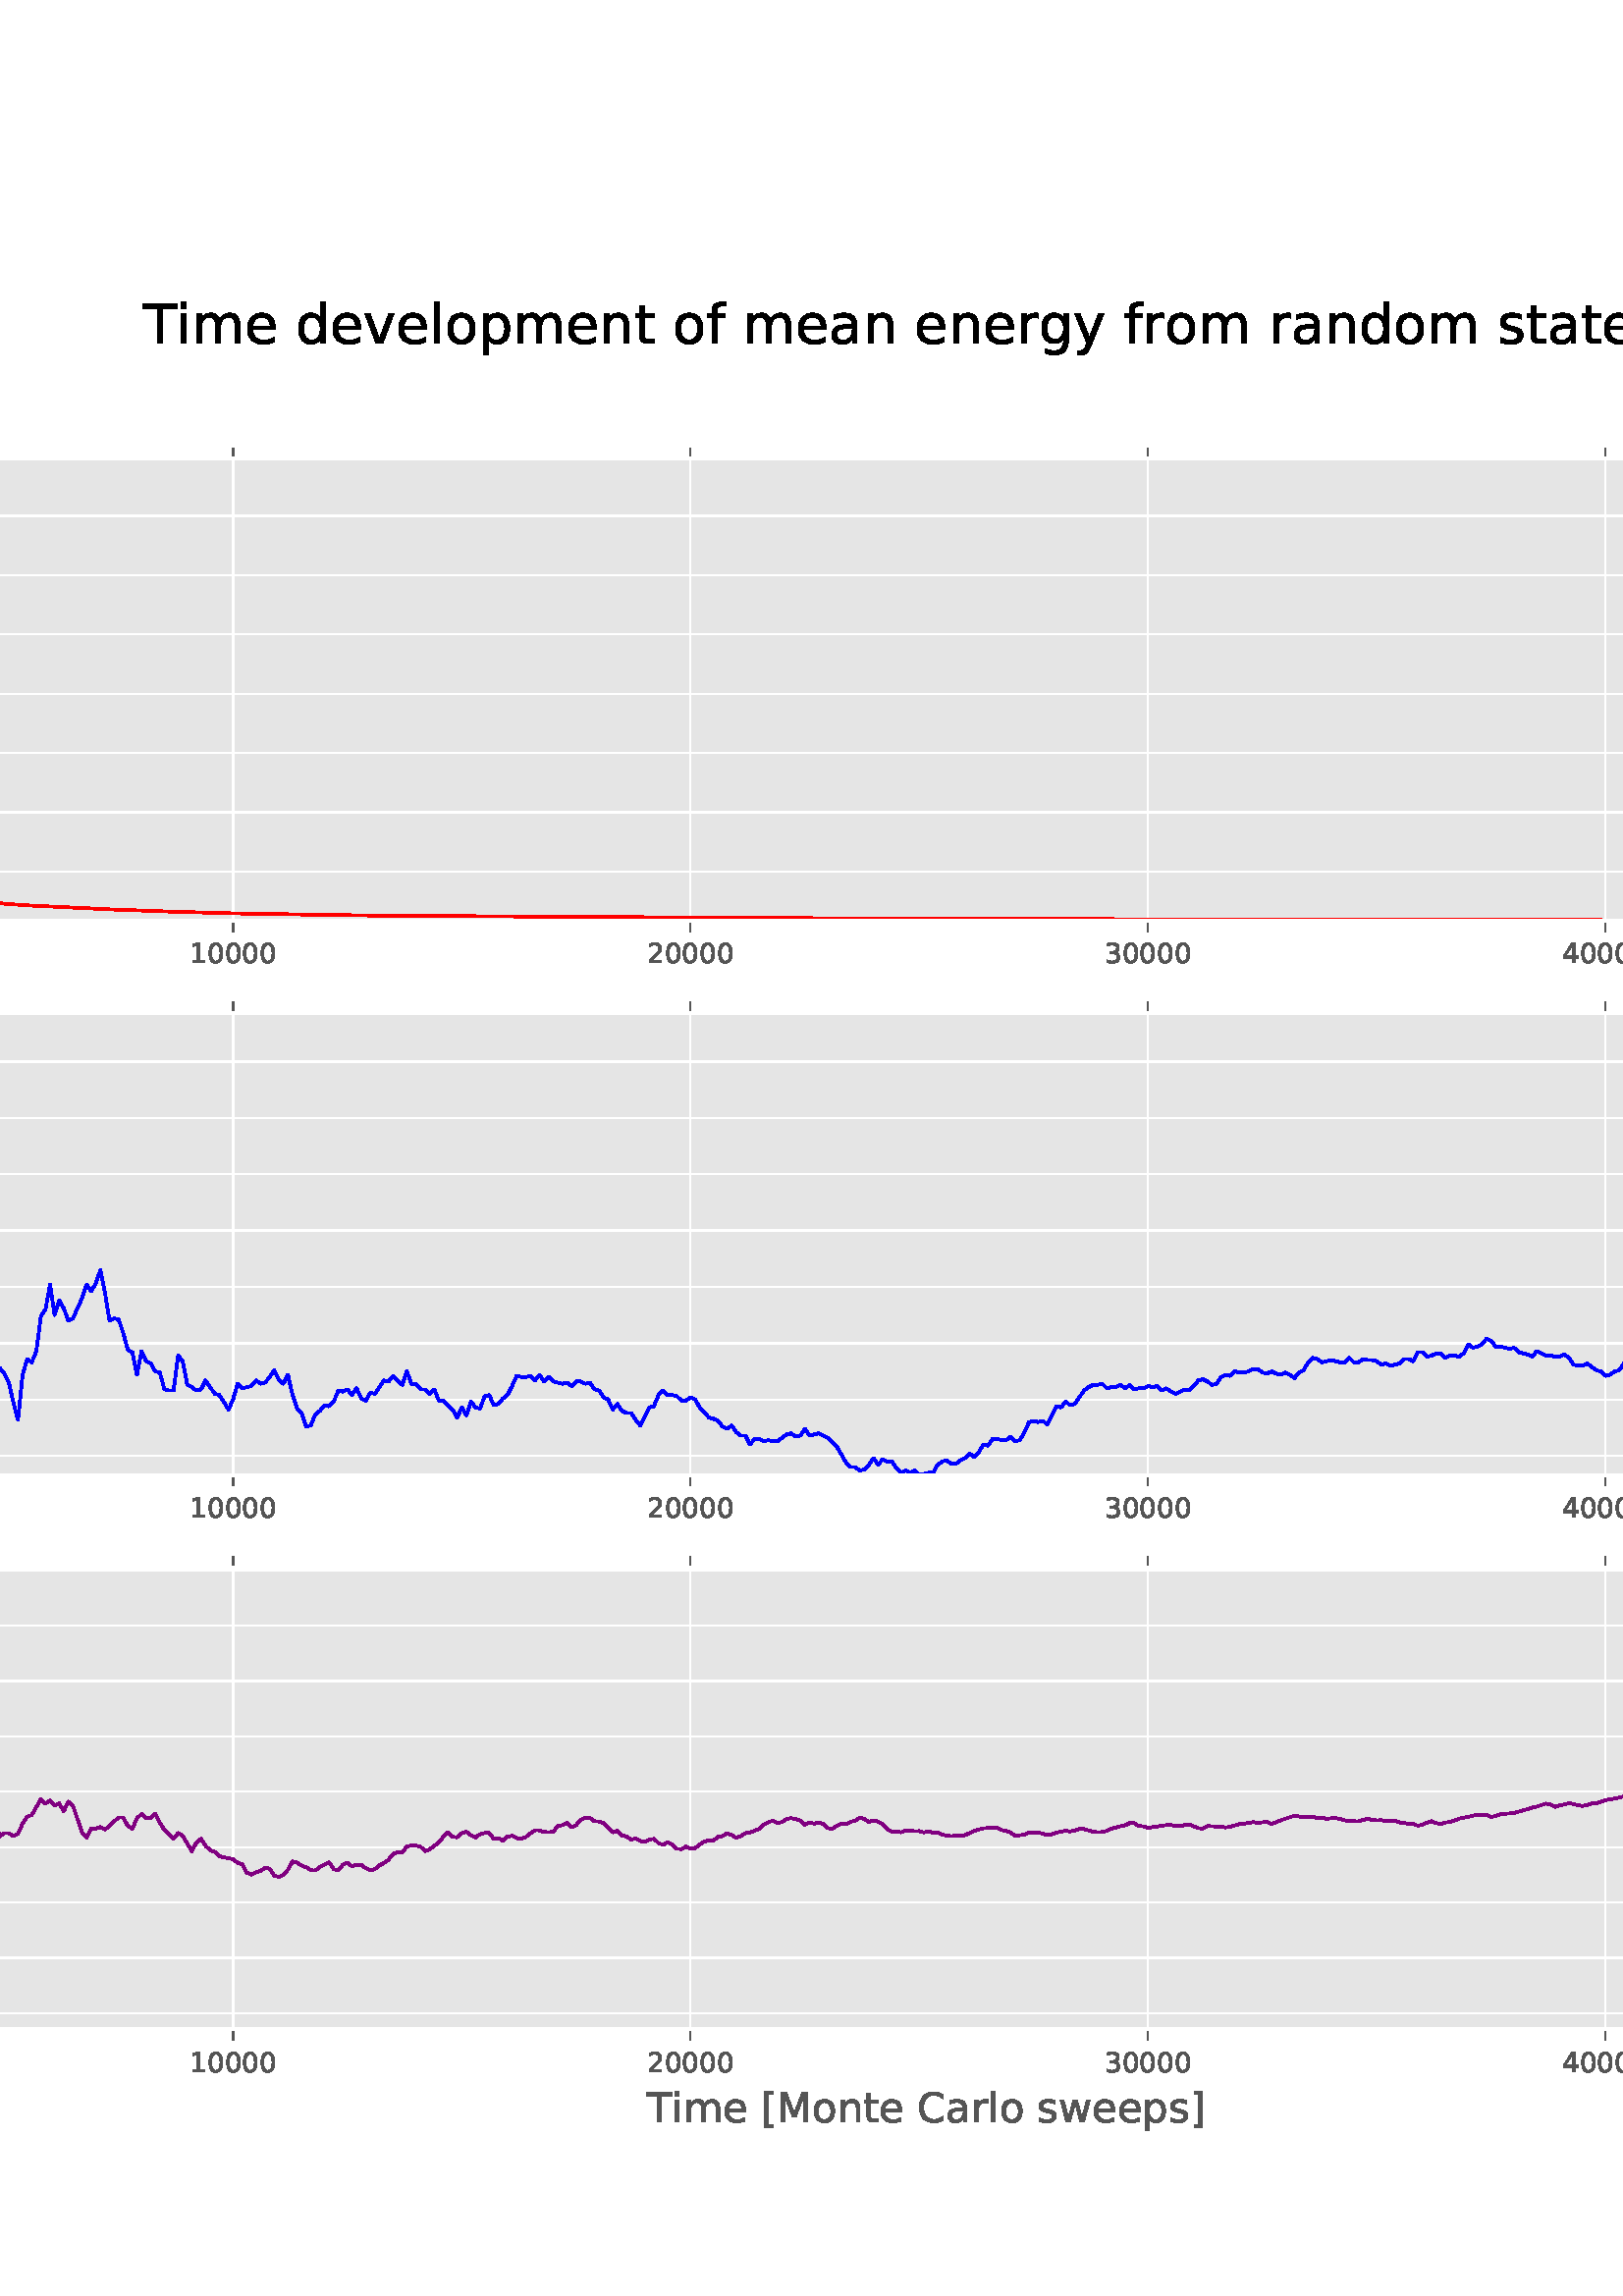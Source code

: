 %!PS-Adobe-3.0 EPSF-3.0
%%Orientation: portrait
%%BoundingBox: -167 53 779 738
%%EndComments
%%BeginProlog
/mpldict 10 dict def
mpldict begin
/m { moveto } bind def
/l { lineto } bind def
/r { rlineto } bind def
/c { curveto } bind def
/cl { closepath } bind def
/box {
m
1 index 0 r
0 exch r
neg 0 r
cl
} bind def
/clipbox {
box
clip
newpath
} bind def
%!PS-Adobe-3.0 Resource-Font
%%Copyright: Copyright (C) 1994, Basil K. Malyshev. All Rights Reserved.012BaKoMa Fonts Collection, Level-B.
25 dict begin
/_d{bind def}bind def
/_m{moveto}_d
/_l{lineto}_d
/_cl{closepath eofill}_d
/_c{curveto}_d
/_sc{7 -1 roll{setcachedevice}{pop pop pop pop pop pop}ifelse}_d
/_e{exec}_d
/FontName /Cmex10 def
/PaintType 0 def
/FontMatrix[.001 0 0 .001 0 0]def
/FontBBox[-24 -2960 1454 772]def
/FontType 3 def
/Encoding [ /angbracketrightbig /angbracketleftbig ] def
/FontInfo 10 dict dup begin
/FamilyName (cmex10) def
/FullName (cmex10) def
/Notice (Copyright (C) 1994, Basil K. Malyshev. All Rights Reserved.012BaKoMa Fonts Collection, Level-B. ) def
/Weight (Regular) def
/Version (1.1/12-Nov-94) def
/ItalicAngle 0.0 def
/isFixedPitch false def
/UnderlinePosition -133 def
/UnderlineThickness 20 def
end readonly def
/CharStrings 2 dict dup begin
/angbracketrightbig{472 0 78 -1159 373 40 _sc
78 -1139 _m
78 -1135 78 -1133 80 -1132 _c
331 -559 _l
80 13 _l
78 14 78 16 78 20 _c
78 24 80 29 84 33 _c
88 37 92 40 98 40 _c
106 40 112 36 117 28 _c
372 -552 _l
372 -553 373 -555 373 -559 _c
373 -562 372 -565 372 -567 _c
117 -1147 _l
111 -1155 105 -1159 98 -1159 _c
92 -1159 88 -1156 84 -1152 _c
80 -1148 78 -1143 78 -1139 _c
_cl}_d
/angbracketleftbig{472 0 98 -1159 393 40 _sc
355 -1147 _m
100 -567 _l
98 -565 98 -562 98 -559 _c
98 -555 98 -553 100 -552 _c
355 28 _l
358 36 364 40 373 40 _c
377 40 382 37 386 33 _c
390 29 393 24 393 20 _c
393 16 392 14 392 13 _c
140 -559 _l
392 -1132 _l
392 -1133 393 -1135 393 -1139 _c
393 -1143 390 -1148 386 -1152 _c
382 -1156 377 -1159 373 -1159 _c
364 -1159 358 -1155 355 -1147 _c
_cl}_d
end readonly def

/BuildGlyph
 {exch begin
 CharStrings exch
 2 copy known not{pop /.notdef}if
 true 3 1 roll get exec
 end}_d

/BuildChar {
 1 index /Encoding get exch get
 1 index /BuildGlyph get exec
}_d

FontName currentdict end definefont pop
%!PS-Adobe-3.0 Resource-Font
%%Copyright: Copyright (c) 2003 by Bitstream, Inc. All Rights Reserved.
25 dict begin
/_d{bind def}bind def
/_m{moveto}_d
/_l{lineto}_d
/_cl{closepath eofill}_d
/_c{curveto}_d
/_sc{7 -1 roll{setcachedevice}{pop pop pop pop pop pop}ifelse}_d
/_e{exec}_d
/FontName /BitstreamVeraSans-Roman def
/PaintType 0 def
/FontMatrix[.001 0 0 .001 0 0]def
/FontBBox[-183 -236 1287 928]def
/FontType 3 def
/Encoding [ /space /period /zero /one /two /three /four /five /six /seven /eight /nine /equal /C /M /T /bracketleft /bracketright /a /d /e /f /g /i /l /m /n /o /p /r /s /t /v /w /y /minus ] def
/FontInfo 10 dict dup begin
/FamilyName (Bitstream Vera Sans) def
/FullName (Bitstream Vera Sans) def
/Notice (Copyright (c) 2003 by Bitstream, Inc. All Rights Reserved. Bitstream Vera is a trademark of Bitstream, Inc.) def
/Weight (Roman) def
/Version (Release 1.10) def
/ItalicAngle 0.0 def
/isFixedPitch false def
/UnderlinePosition -213 def
/UnderlineThickness 143 def
end readonly def
/CharStrings 36 dict dup begin
/space{318 0 0 0 0 0 _sc
}_d
/period{318 0 107 0 210 124 _sc
107 124 _m
210 124 _l
210 0 _l
107 0 _l
107 124 _l
_cl}_d
/zero{636 0 66 -13 570 742 _sc
318 664 _m
267 664 229 639 203 589 _c
177 539 165 464 165 364 _c
165 264 177 189 203 139 _c
229 89 267 64 318 64 _c
369 64 407 89 433 139 _c
458 189 471 264 471 364 _c
471 464 458 539 433 589 _c
407 639 369 664 318 664 _c
318 742 _m
399 742 461 709 505 645 _c
548 580 570 486 570 364 _c
570 241 548 147 505 83 _c
461 19 399 -13 318 -13 _c
236 -13 173 19 130 83 _c
87 147 66 241 66 364 _c
66 486 87 580 130 645 _c
173 709 236 742 318 742 _c
_cl}_d
/one{636 0 110 0 544 729 _sc
124 83 _m
285 83 _l
285 639 _l
110 604 _l
110 694 _l
284 729 _l
383 729 _l
383 83 _l
544 83 _l
544 0 _l
124 0 _l
124 83 _l
_cl}_d
/two{{636 0 73 0 536 742 _sc
192 83 _m
536 83 _l
536 0 _l
73 0 _l
73 83 _l
110 121 161 173 226 239 _c
290 304 331 346 348 365 _c
380 400 402 430 414 455 _c
426 479 433 504 433 528 _c
433 566 419 598 392 622 _c
365 646 330 659 286 659 _c
255 659 222 653 188 643 _c
154 632 117 616 78 594 _c
78 694 _l
118 710 155 722 189 730 _c
223 738 255 742 284 742 _c
}_e{359 742 419 723 464 685 _c
509 647 532 597 532 534 _c
532 504 526 475 515 449 _c
504 422 484 390 454 354 _c
446 344 420 317 376 272 _c
332 227 271 164 192 83 _c
_cl}_e}_d
/three{{636 0 76 -13 556 742 _sc
406 393 _m
453 383 490 362 516 330 _c
542 298 556 258 556 212 _c
556 140 531 84 482 45 _c
432 6 362 -13 271 -13 _c
240 -13 208 -10 176 -4 _c
144 1 110 10 76 22 _c
76 117 _l
103 101 133 89 166 81 _c
198 73 232 69 268 69 _c
330 69 377 81 409 105 _c
441 129 458 165 458 212 _c
458 254 443 288 413 312 _c
383 336 341 349 287 349 _c
}_e{202 349 _l
202 430 _l
291 430 _l
339 430 376 439 402 459 _c
428 478 441 506 441 543 _c
441 580 427 609 401 629 _c
374 649 336 659 287 659 _c
260 659 231 656 200 650 _c
169 644 135 635 98 623 _c
98 711 _l
135 721 170 729 203 734 _c
235 739 266 742 296 742 _c
370 742 429 725 473 691 _c
517 657 539 611 539 553 _c
539 513 527 479 504 451 _c
481 423 448 403 406 393 _c
_cl}_e}_d
/four{636 0 49 0 580 729 _sc
378 643 _m
129 254 _l
378 254 _l
378 643 _l
352 729 _m
476 729 _l
476 254 _l
580 254 _l
580 172 _l
476 172 _l
476 0 _l
378 0 _l
378 172 _l
49 172 _l
49 267 _l
352 729 _l
_cl}_d
/five{{636 0 77 -13 549 729 _sc
108 729 _m
495 729 _l
495 646 _l
198 646 _l
198 467 _l
212 472 227 476 241 478 _c
255 480 270 482 284 482 _c
365 482 429 459 477 415 _c
525 370 549 310 549 234 _c
549 155 524 94 475 51 _c
426 8 357 -13 269 -13 _c
238 -13 207 -10 175 -6 _c
143 -1 111 6 77 17 _c
77 116 _l
106 100 136 88 168 80 _c
199 72 232 69 267 69 _c
}_e{323 69 368 83 401 113 _c
433 143 450 183 450 234 _c
450 284 433 324 401 354 _c
368 384 323 399 267 399 _c
241 399 214 396 188 390 _c
162 384 135 375 108 363 _c
108 729 _l
_cl}_e}_d
/six{{636 0 70 -13 573 742 _sc
330 404 _m
286 404 251 388 225 358 _c
199 328 186 286 186 234 _c
186 181 199 139 225 109 _c
251 79 286 64 330 64 _c
374 64 409 79 435 109 _c
461 139 474 181 474 234 _c
474 286 461 328 435 358 _c
409 388 374 404 330 404 _c
526 713 _m
526 623 _l
501 635 476 644 451 650 _c
425 656 400 659 376 659 _c
310 659 260 637 226 593 _c
}_e{192 549 172 482 168 394 _c
187 422 211 444 240 459 _c
269 474 301 482 336 482 _c
409 482 467 459 509 415 _c
551 371 573 310 573 234 _c
573 159 550 99 506 54 _c
462 9 403 -13 330 -13 _c
246 -13 181 19 137 83 _c
92 147 70 241 70 364 _c
70 479 97 571 152 639 _c
206 707 280 742 372 742 _c
396 742 421 739 447 735 _c
472 730 498 723 526 713 _c
_cl}_e}_d
/seven{636 0 82 0 551 729 _sc
82 729 _m
551 729 _l
551 687 _l
286 0 _l
183 0 _l
432 646 _l
82 646 _l
82 729 _l
_cl}_d
/eight{{636 0 68 -13 568 742 _sc
318 346 _m
271 346 234 333 207 308 _c
180 283 167 249 167 205 _c
167 161 180 126 207 101 _c
234 76 271 64 318 64 _c
364 64 401 76 428 102 _c
455 127 469 161 469 205 _c
469 249 455 283 429 308 _c
402 333 365 346 318 346 _c
219 388 _m
177 398 144 418 120 447 _c
96 476 85 511 85 553 _c
85 611 105 657 147 691 _c
188 725 245 742 318 742 _c
}_e{390 742 447 725 489 691 _c
530 657 551 611 551 553 _c
551 511 539 476 515 447 _c
491 418 459 398 417 388 _c
464 377 501 355 528 323 _c
554 291 568 251 568 205 _c
568 134 546 80 503 43 _c
459 5 398 -13 318 -13 _c
237 -13 175 5 132 43 _c
89 80 68 134 68 205 _c
68 251 81 291 108 323 _c
134 355 171 377 219 388 _c
183 544 _m
183 506 194 476 218 455 _c
}_e{242 434 275 424 318 424 _c
360 424 393 434 417 455 _c
441 476 453 506 453 544 _c
453 582 441 611 417 632 _c
393 653 360 664 318 664 _c
275 664 242 653 218 632 _c
194 611 183 582 183 544 _c
_cl}_e}_d
/nine{{636 0 63 -13 566 742 _sc
110 15 _m
110 105 _l
134 93 159 84 185 78 _c
210 72 235 69 260 69 _c
324 69 374 90 408 134 _c
442 178 462 244 468 334 _c
448 306 424 284 396 269 _c
367 254 335 247 300 247 _c
226 247 168 269 126 313 _c
84 357 63 417 63 494 _c
63 568 85 628 129 674 _c
173 719 232 742 306 742 _c
390 742 455 709 499 645 _c
543 580 566 486 566 364 _c
}_e{566 248 538 157 484 89 _c
429 21 356 -13 264 -13 _c
239 -13 214 -10 189 -6 _c
163 -2 137 5 110 15 _c
306 324 _m
350 324 385 339 411 369 _c
437 399 450 441 450 494 _c
450 546 437 588 411 618 _c
385 648 350 664 306 664 _c
262 664 227 648 201 618 _c
175 588 162 546 162 494 _c
162 441 175 399 201 369 _c
227 339 262 324 306 324 _c
_cl}_e}_d
/equal{838 0 106 172 732 454 _sc
106 454 _m
732 454 _l
732 372 _l
106 372 _l
106 454 _l
106 255 _m
732 255 _l
732 172 _l
106 172 _l
106 255 _l
_cl}_d
/C{{698 0 56 -13 644 742 _sc
644 673 _m
644 569 _l
610 599 575 622 537 638 _c
499 653 460 661 418 661 _c
334 661 270 635 226 584 _c
182 533 160 460 160 364 _c
160 268 182 194 226 143 _c
270 92 334 67 418 67 _c
460 67 499 74 537 90 _c
575 105 610 128 644 159 _c
644 56 _l
609 32 572 15 534 4 _c
496 -7 455 -13 412 -13 _c
302 -13 215 20 151 87 _c
}_e{87 154 56 246 56 364 _c
56 481 87 573 151 641 _c
215 708 302 742 412 742 _c
456 742 497 736 535 725 _c
573 713 610 696 644 673 _c
_cl}_e}_d
/M{863 0 98 0 765 729 _sc
98 729 _m
245 729 _l
431 233 _l
618 729 _l
765 729 _l
765 0 _l
669 0 _l
669 640 _l
481 140 _l
382 140 _l
194 640 _l
194 0 _l
98 0 _l
98 729 _l
_cl}_d
/T{611 0 -2 0 614 729 _sc
-2 729 _m
614 729 _l
614 646 _l
355 646 _l
355 0 _l
256 0 _l
256 646 _l
-2 646 _l
-2 729 _l
_cl}_d
/bracketleft{390 0 86 -131 293 760 _sc
86 760 _m
293 760 _l
293 690 _l
176 690 _l
176 -61 _l
293 -61 _l
293 -131 _l
86 -131 _l
86 760 _l
_cl}_d
/bracketright{390 0 97 -131 304 760 _sc
304 760 _m
304 -131 _l
97 -131 _l
97 -61 _l
214 -61 _l
214 690 _l
97 690 _l
97 760 _l
304 760 _l
_cl}_d
/a{{613 0 60 -13 522 560 _sc
343 275 _m
270 275 220 266 192 250 _c
164 233 150 205 150 165 _c
150 133 160 107 181 89 _c
202 70 231 61 267 61 _c
317 61 357 78 387 114 _c
417 149 432 196 432 255 _c
432 275 _l
343 275 _l
522 312 _m
522 0 _l
432 0 _l
432 83 _l
411 49 385 25 355 10 _c
325 -5 287 -13 243 -13 _c
187 -13 142 2 109 33 _c
76 64 60 106 60 159 _c
}_e{60 220 80 266 122 298 _c
163 329 224 345 306 345 _c
432 345 _l
432 354 _l
432 395 418 427 391 450 _c
364 472 326 484 277 484 _c
245 484 215 480 185 472 _c
155 464 127 453 100 439 _c
100 522 _l
132 534 164 544 195 550 _c
226 556 256 560 286 560 _c
365 560 424 539 463 498 _c
502 457 522 395 522 312 _c
_cl}_e}_d
/d{{635 0 55 -13 544 760 _sc
454 464 _m
454 760 _l
544 760 _l
544 0 _l
454 0 _l
454 82 _l
435 49 411 25 382 10 _c
353 -5 319 -13 279 -13 _c
213 -13 159 13 117 65 _c
75 117 55 187 55 273 _c
55 359 75 428 117 481 _c
159 533 213 560 279 560 _c
319 560 353 552 382 536 _c
411 520 435 496 454 464 _c
148 273 _m
148 207 161 155 188 117 _c
215 79 253 61 301 61 _c
}_e{348 61 385 79 413 117 _c
440 155 454 207 454 273 _c
454 339 440 390 413 428 _c
385 466 348 485 301 485 _c
253 485 215 466 188 428 _c
161 390 148 339 148 273 _c
_cl}_e}_d
/e{{615 0 55 -13 562 560 _sc
562 296 _m
562 252 _l
149 252 _l
153 190 171 142 205 110 _c
238 78 284 62 344 62 _c
378 62 412 66 444 74 _c
476 82 509 95 541 113 _c
541 28 _l
509 14 476 3 442 -3 _c
408 -9 373 -13 339 -13 _c
251 -13 182 12 131 62 _c
80 112 55 181 55 268 _c
55 357 79 428 127 481 _c
175 533 241 560 323 560 _c
397 560 455 536 498 489 _c
}_e{540 441 562 377 562 296 _c
472 322 _m
471 371 457 410 431 440 _c
404 469 368 484 324 484 _c
274 484 234 469 204 441 _c
174 413 156 373 152 322 _c
472 322 _l
_cl}_e}_d
/f{352 0 23 0 371 760 _sc
371 760 _m
371 685 _l
285 685 _l
253 685 230 678 218 665 _c
205 652 199 629 199 595 _c
199 547 _l
347 547 _l
347 477 _l
199 477 _l
199 0 _l
109 0 _l
109 477 _l
23 477 _l
23 547 _l
109 547 _l
109 585 _l
109 645 123 690 151 718 _c
179 746 224 760 286 760 _c
371 760 _l
_cl}_d
/g{{635 0 55 -207 544 560 _sc
454 280 _m
454 344 440 395 414 431 _c
387 467 349 485 301 485 _c
253 485 215 467 188 431 _c
161 395 148 344 148 280 _c
148 215 161 165 188 129 _c
215 93 253 75 301 75 _c
349 75 387 93 414 129 _c
440 165 454 215 454 280 _c
544 68 _m
544 -24 523 -93 482 -139 _c
440 -184 377 -207 292 -207 _c
260 -207 231 -204 203 -200 _c
175 -195 147 -188 121 -178 _c
}_e{121 -91 _l
147 -105 173 -115 199 -122 _c
225 -129 251 -133 278 -133 _c
336 -133 380 -117 410 -87 _c
439 -56 454 -10 454 52 _c
454 96 _l
435 64 411 40 382 24 _c
353 8 319 0 279 0 _c
211 0 157 25 116 76 _c
75 127 55 195 55 280 _c
55 364 75 432 116 483 _c
157 534 211 560 279 560 _c
319 560 353 552 382 536 _c
411 520 435 496 454 464 _c
454 547 _l
544 547 _l
}_e{544 68 _l
_cl}_e}_d
/i{278 0 94 0 184 760 _sc
94 547 _m
184 547 _l
184 0 _l
94 0 _l
94 547 _l
94 760 _m
184 760 _l
184 646 _l
94 646 _l
94 760 _l
_cl}_d
/l{278 0 94 0 184 760 _sc
94 760 _m
184 760 _l
184 0 _l
94 0 _l
94 760 _l
_cl}_d
/m{{974 0 91 0 889 560 _sc
520 442 _m
542 482 569 511 600 531 _c
631 550 668 560 711 560 _c
767 560 811 540 842 500 _c
873 460 889 403 889 330 _c
889 0 _l
799 0 _l
799 327 _l
799 379 789 418 771 444 _c
752 469 724 482 686 482 _c
639 482 602 466 575 435 _c
548 404 535 362 535 309 _c
535 0 _l
445 0 _l
445 327 _l
445 379 435 418 417 444 _c
398 469 369 482 331 482 _c
}_e{285 482 248 466 221 435 _c
194 404 181 362 181 309 _c
181 0 _l
91 0 _l
91 547 _l
181 547 _l
181 462 _l
201 495 226 520 255 536 _c
283 552 317 560 357 560 _c
397 560 430 550 458 530 _c
486 510 506 480 520 442 _c
_cl}_e}_d
/n{634 0 91 0 549 560 _sc
549 330 _m
549 0 _l
459 0 _l
459 327 _l
459 379 448 417 428 443 _c
408 469 378 482 338 482 _c
289 482 251 466 223 435 _c
195 404 181 362 181 309 _c
181 0 _l
91 0 _l
91 547 _l
181 547 _l
181 462 _l
202 494 227 519 257 535 _c
286 551 320 560 358 560 _c
420 560 468 540 500 501 _c
532 462 549 405 549 330 _c
_cl}_d
/o{612 0 55 -13 557 560 _sc
306 484 _m
258 484 220 465 192 427 _c
164 389 150 338 150 273 _c
150 207 163 156 191 118 _c
219 80 257 62 306 62 _c
354 62 392 80 420 118 _c
448 156 462 207 462 273 _c
462 337 448 389 420 427 _c
392 465 354 484 306 484 _c
306 560 _m
384 560 445 534 490 484 _c
534 433 557 363 557 273 _c
557 183 534 113 490 63 _c
445 12 384 -13 306 -13 _c
227 -13 165 12 121 63 _c
77 113 55 183 55 273 _c
55 363 77 433 121 484 _c
165 534 227 560 306 560 _c
_cl}_d
/p{{635 0 91 -207 580 560 _sc
181 82 _m
181 -207 _l
91 -207 _l
91 547 _l
181 547 _l
181 464 _l
199 496 223 520 252 536 _c
281 552 316 560 356 560 _c
422 560 476 533 518 481 _c
559 428 580 359 580 273 _c
580 187 559 117 518 65 _c
476 13 422 -13 356 -13 _c
316 -13 281 -5 252 10 _c
223 25 199 49 181 82 _c
487 273 _m
487 339 473 390 446 428 _c
418 466 381 485 334 485 _c
}_e{286 485 249 466 222 428 _c
194 390 181 339 181 273 _c
181 207 194 155 222 117 _c
249 79 286 61 334 61 _c
381 61 418 79 446 117 _c
473 155 487 207 487 273 _c
_cl}_e}_d
/r{411 0 91 0 411 560 _sc
411 463 _m
401 469 390 473 378 476 _c
366 478 353 480 339 480 _c
288 480 249 463 222 430 _c
194 397 181 350 181 288 _c
181 0 _l
91 0 _l
91 547 _l
181 547 _l
181 462 _l
199 495 224 520 254 536 _c
284 552 321 560 365 560 _c
371 560 378 559 386 559 _c
393 558 401 557 411 555 _c
411 463 _l
_cl}_d
/s{{521 0 54 -13 472 560 _sc
443 531 _m
443 446 _l
417 458 391 468 364 475 _c
336 481 308 485 279 485 _c
234 485 200 478 178 464 _c
156 450 145 430 145 403 _c
145 382 153 366 169 354 _c
185 342 217 330 265 320 _c
296 313 _l
360 299 405 279 432 255 _c
458 230 472 195 472 151 _c
472 100 452 60 412 31 _c
372 1 316 -13 246 -13 _c
216 -13 186 -10 154 -5 _c
}_e{122 0 89 8 54 20 _c
54 113 _l
87 95 120 82 152 74 _c
184 65 216 61 248 61 _c
290 61 323 68 346 82 _c
368 96 380 117 380 144 _c
380 168 371 187 355 200 _c
339 213 303 226 247 238 _c
216 245 _l
160 257 119 275 95 299 _c
70 323 58 356 58 399 _c
58 450 76 490 112 518 _c
148 546 200 560 268 560 _c
301 560 332 557 362 552 _c
391 547 418 540 443 531 _c
}_e{_cl}_e}_d
/t{392 0 27 0 368 702 _sc
183 702 _m
183 547 _l
368 547 _l
368 477 _l
183 477 _l
183 180 _l
183 135 189 106 201 94 _c
213 81 238 75 276 75 _c
368 75 _l
368 0 _l
276 0 _l
206 0 158 13 132 39 _c
106 65 93 112 93 180 _c
93 477 _l
27 477 _l
27 547 _l
93 547 _l
93 702 _l
183 702 _l
_cl}_d
/v{592 0 30 0 562 547 _sc
30 547 _m
125 547 _l
296 88 _l
467 547 _l
562 547 _l
357 0 _l
235 0 _l
30 547 _l
_cl}_d
/w{818 0 42 0 776 547 _sc
42 547 _m
132 547 _l
244 120 _l
356 547 _l
462 547 _l
574 120 _l
686 547 _l
776 547 _l
633 0 _l
527 0 _l
409 448 _l
291 0 _l
185 0 _l
42 547 _l
_cl}_d
/y{592 0 30 -207 562 547 _sc
322 -50 _m
296 -114 271 -157 247 -177 _c
223 -197 191 -207 151 -207 _c
79 -207 _l
79 -132 _l
132 -132 _l
156 -132 175 -126 189 -114 _c
203 -102 218 -75 235 -31 _c
251 9 _l
30 547 _l
125 547 _l
296 119 _l
467 547 _l
562 547 _l
322 -50 _l
_cl}_d
/minus{838 0 106 272 732 355 _sc
106 355 _m
732 355 _l
732 272 _l
106 272 _l
106 355 _l
_cl}_d
end readonly def

/BuildGlyph
 {exch begin
 CharStrings exch
 2 copy known not{pop /.notdef}if
 true 3 1 roll get exec
 end}_d

/BuildChar {
 1 index /Encoding get exch get
 1 index /BuildGlyph get exec
}_d

FontName currentdict end definefont pop
%!PS-Adobe-3.0 Resource-Font
%%Copyright: Copyright (C) 1994, Basil K. Malyshev. All Rights Reserved.012BaKoMa Fonts Collection, Level-B.
25 dict begin
/_d{bind def}bind def
/_m{moveto}_d
/_l{lineto}_d
/_cl{closepath eofill}_d
/_c{curveto}_d
/_sc{7 -1 roll{setcachedevice}{pop pop pop pop pop pop}ifelse}_d
/_e{exec}_d
/FontName /Cmmi10 def
/PaintType 0 def
/FontMatrix[.001 0 0 .001 0 0]def
/FontBBox[-34 -250 1048 750]def
/FontType 3 def
/Encoding [ /e /s /slash /E /l /y /c ] def
/FontInfo 10 dict dup begin
/FamilyName (cmmi10) def
/FullName (cmmi10) def
/Notice (Copyright (C) 1994, Basil K. Malyshev. All Rights Reserved.012BaKoMa Fonts Collection, Level-B. ) def
/Weight (Regular) def
/Version (1.1/12-Nov-94) def
/ItalicAngle 0.0 def
/isFixedPitch false def
/UnderlinePosition -133 def
/UnderlineThickness 20 def
end readonly def
/CharStrings 7 dict dup begin
/e{{465 0 44 -10 430 442 _sc
201 -10 _m
169 -10 141 -2 117 14 _c
93 30 75 53 63 81 _c
50 109 44 138 44 170 _c
44 217 56 262 80 304 _c
104 346 136 379 177 404 _c
218 429 262 442 309 442 _c
337 442 362 434 384 419 _c
405 404 416 383 416 356 _c
416 317 400 288 370 270 _c
339 251 304 239 266 235 _c
228 231 185 229 139 229 _c
136 229 _l
125 189 120 155 120 127 _c
}_e{120 97 126 71 140 49 _c
154 26 175 15 203 15 _c
243 15 281 24 318 42 _c
354 60 384 86 407 118 _c
409 120 411 121 415 121 _c
418 121 421 119 425 115 _c
428 111 430 108 430 105 _c
430 102 429 100 428 99 _c
404 65 371 38 330 19 _c
288 0 245 -10 201 -10 _c
142 255 _m
180 255 216 256 249 260 _c
282 264 312 273 339 287 _c
365 301 379 324 379 355 _c
}_e{379 367 375 378 368 387 _c
361 396 352 403 342 408 _c
331 413 320 416 308 416 _c
280 416 254 408 232 393 _c
209 377 190 357 176 333 _c
161 308 150 282 142 255 _c
_cl}_e}_d
/s{{468 0 52 -10 419 442 _sc
87 61 _m
105 30 141 15 195 15 _c
218 15 240 19 261 27 _c
282 35 300 47 314 63 _c
328 79 335 98 335 121 _c
335 138 328 152 316 163 _c
304 174 289 182 271 186 _c
217 197 _l
192 203 172 214 156 231 _c
140 248 132 269 132 293 _c
132 322 140 348 156 371 _c
172 394 193 412 219 424 _c
245 436 273 442 302 442 _c
332 442 359 434 383 420 _c
}_e{407 405 419 384 419 356 _c
419 340 414 327 406 315 _c
397 303 385 298 370 298 _c
361 298 353 300 347 306 _c
341 312 338 319 338 328 _c
338 336 340 343 344 351 _c
348 358 354 364 362 368 _c
369 372 377 375 385 375 _c
379 389 368 399 352 406 _c
336 412 318 416 300 416 _c
282 416 265 412 249 406 _c
232 399 218 389 208 376 _c
198 362 193 347 193 329 _c
}_e{193 317 197 306 205 297 _c
213 288 224 282 237 278 _c
295 266 _l
313 262 330 255 346 245 _c
361 235 373 222 382 207 _c
391 192 396 175 396 156 _c
396 131 389 106 375 82 _c
361 58 344 39 324 25 _c
288 1 245 -10 194 -10 _c
158 -10 126 -2 96 14 _c
66 30 52 54 52 86 _c
52 104 57 119 67 133 _c
77 147 92 154 111 154 _c
121 154 130 150 138 144 _c
}_e{145 137 149 128 149 118 _c
149 102 143 89 132 78 _c
120 66 107 61 92 61 _c
87 61 _l
_cl}_e}_d
/slash{500 0 56 -249 443 750 _sc
56 -229 _m
56 -227 56 -225 57 -225 _c
405 738 _l
406 742 408 745 412 747 _c
415 749 419 750 423 750 _c
429 750 433 748 437 744 _c
441 740 443 736 443 730 _c
443 726 _l
95 -237 _l
91 -245 84 -249 76 -249 _c
70 -249 66 -247 62 -243 _c
58 -239 56 -234 56 -229 _c
_cl}_d
/E{{738 0 37 0 764 683 _sc
47 0 _m
40 0 37 4 37 13 _c
37 15 38 18 39 22 _c
40 26 41 29 43 31 _c
45 33 47 35 50 35 _c
90 35 119 37 135 42 _c
143 44 150 53 154 69 _c
291 618 _l
292 624 293 629 293 632 _c
293 639 289 643 281 644 _c
268 646 244 648 209 648 _c
202 648 199 652 199 661 _c
199 663 200 666 201 670 _c
202 674 203 677 205 679 _c
}_e{207 681 209 683 212 683 _c
754 683 _l
760 683 764 678 764 670 _c
740 463 _l
740 461 738 459 736 457 _c
734 455 732 454 730 454 _c
721 454 _l
714 454 711 458 711 467 _c
715 499 717 523 717 539 _c
717 565 712 586 703 601 _c
693 616 681 627 666 633 _c
651 639 634 643 616 645 _c
598 647 574 648 544 648 _c
430 648 _l
412 648 400 646 394 643 _c
388 640 382 630 378 614 _c
}_e{318 372 _l
396 372 _l
430 372 455 374 473 379 _c
490 383 504 393 514 408 _c
524 423 533 447 541 480 _c
541 482 542 484 544 486 _c
546 488 548 489 551 489 _c
560 489 _l
566 489 570 484 570 476 _c
508 229 _l
506 223 503 220 498 220 _c
489 220 _l
482 220 479 224 479 233 _c
485 259 489 279 489 292 _c
489 311 480 323 462 329 _c
444 334 421 337 392 337 _c
309 337 _l
}_e{241 65 _l
238 57 237 49 237 43 _c
237 37 248 35 271 35 _c
392 35 _l
440 35 479 38 509 46 _c
539 54 563 66 583 82 _c
603 98 620 119 634 145 _c
648 170 666 207 687 256 _c
688 260 691 262 696 262 _c
705 262 _l
707 262 710 260 712 258 _c
714 256 715 253 715 251 _c
715 249 714 248 714 247 _c
611 6 _l
609 2 607 0 603 0 _c
47 0 _l
_cl}_e}_d
/l{{298 0 44 -10 262 694 _sc
44 81 _m
44 83 44 86 44 90 _c
44 94 45 97 46 101 _c
46 105 47 108 47 110 _c
171 605 _l
173 616 175 625 176 632 _c
176 642 154 648 111 648 _c
104 648 101 652 101 661 _c
101 663 102 666 103 670 _c
104 674 105 677 107 679 _c
109 681 111 683 115 683 _c
250 694 _l
258 694 262 689 262 681 _c
118 106 _l
113 95 111 79 111 58 _c
}_e{111 29 120 15 140 15 _c
160 15 176 27 186 53 _c
196 79 206 110 214 147 _c
215 151 218 153 222 153 _c
234 153 _l
236 153 238 151 240 149 _c
242 147 243 145 243 143 _c
235 111 227 85 221 67 _c
215 48 205 30 191 14 _c
177 -2 159 -10 138 -10 _c
111 -10 89 -1 71 15 _c
53 32 44 54 44 81 _c
_cl}_e}_d
/y{{490 0 27 -204 492 442 _sc
84 -142 _m
98 -166 122 -178 157 -178 _c
189 -178 216 -167 239 -145 _c
262 -123 281 -96 295 -65 _c
309 -33 320 -1 328 31 _c
298 3 266 -10 232 -10 _c
205 -10 182 -5 164 3 _c
146 11 131 25 121 43 _c
111 61 106 83 106 109 _c
106 131 109 153 115 176 _c
121 198 129 224 139 252 _c
149 280 159 305 167 326 _c
175 350 180 370 180 386 _c
}_e{180 406 172 416 158 416 _c
132 416 110 402 93 375 _c
75 347 63 317 55 284 _c
53 280 51 278 47 278 _c
35 278 _l
29 278 27 281 27 287 _c
27 290 _l
37 330 54 365 76 396 _c
98 426 126 442 160 442 _c
184 442 204 434 220 418 _c
236 402 245 383 245 359 _c
245 346 242 333 237 320 _c
233 312 226 294 216 267 _c
206 239 198 217 193 199 _c
187 181 183 163 179 146 _c
}_e{175 128 174 111 174 94 _c
174 72 178 53 188 38 _c
197 22 212 15 233 15 _c
274 15 311 40 344 91 _c
420 399 _l
422 407 427 415 435 421 _c
443 427 452 431 462 431 _c
470 431 477 428 483 423 _c
489 418 492 411 492 403 _c
492 399 491 396 491 395 _c
392 -2 _l
383 -36 367 -68 344 -100 _c
320 -131 292 -156 259 -175 _c
225 -194 191 -204 156 -204 _c
138 -204 121 -200 104 -194 _c
}_e{87 -187 73 -177 63 -164 _c
53 -150 48 -135 48 -117 _c
48 -99 53 -83 64 -70 _c
74 -56 89 -50 107 -50 _c
117 -50 126 -53 134 -60 _c
141 -66 145 -75 145 -86 _c
145 -101 139 -114 128 -126 _c
116 -137 103 -143 88 -143 _c
87 -143 86 -142 86 -142 _c
85 -142 84 -142 84 -142 _c
_cl}_e}_d
/c{{432 0 40 -10 430 442 _sc
117 119 _m
117 90 124 65 139 45 _c
154 25 175 15 203 15 _c
243 15 281 24 318 42 _c
354 60 384 86 407 118 _c
409 120 411 121 415 121 _c
418 121 421 119 425 115 _c
428 111 430 108 430 105 _c
430 102 429 100 428 99 _c
404 65 371 38 330 19 _c
288 0 245 -10 201 -10 _c
169 -10 140 -2 116 12 _c
92 26 73 46 60 72 _c
}_e{46 97 40 126 40 158 _c
40 203 52 248 77 292 _c
102 336 135 372 177 400 _c
219 428 263 442 309 442 _c
339 442 366 434 390 420 _c
414 405 426 384 426 356 _c
426 338 420 322 410 309 _c
399 296 385 290 367 290 _c
356 290 347 293 340 300 _c
332 306 329 315 329 326 _c
329 342 334 355 346 366 _c
357 377 370 383 386 383 _c
388 383 _l
380 394 368 402 354 408 _c
}_e{339 413 324 416 308 416 _c
269 416 235 399 206 366 _c
176 332 154 292 139 246 _c
124 200 117 157 117 119 _c
_cl}_e}_d
end readonly def

/BuildGlyph
 {exch begin
 CharStrings exch
 2 copy known not{pop /.notdef}if
 true 3 1 roll get exec
 end}_d

/BuildChar {
 1 index /Encoding get exch get
 1 index /BuildGlyph get exec
}_d

FontName currentdict end definefont pop
end
%%EndProlog
mpldict begin
-167.499 53.406 translate
946.997 685.188 0 0 clipbox
100000 setmiterlimit
gsave
0 0 m
946.997 0 l
946.997 685.188 l
0 685.188 l
cl
1.000 setgray
fill
grestore
gsave
88.559 450.976 m
925.559 450.976 l
925.559 620.388 l
88.559 620.388 l
cl
0.898 setgray
fill
grestore
0.500 setlinewidth
1 setlinejoin
2 setlinecap
[] 0 setdash
1.000 setgray
gsave
837 169.4 88.56 451 clipbox
252.943 450.976 m
252.943 620.388 l
stroke
grestore
0 setlinecap
0.333 setgray
gsave
/o {
gsave
newpath
translate
0.5 setlinewidth
1 setlinejoin
0 setlinecap
0 0 m
0 -4 l

gsave
0.333 setgray
fill
grestore
stroke
grestore
} bind def
252.943 450.976 o
grestore
gsave
/o {
gsave
newpath
translate
0.5 setlinewidth
1 setlinejoin
0 setlinecap
0 0 m
0 4 l

gsave
0.333 setgray
fill
grestore
stroke
grestore
} bind def
252.943 620.388 o
grestore
/BitstreamVeraSans-Roman findfont
10.000 scalefont
setfont
gsave
237.045 435.382 translate
0.0 rotate
0.0 0.0 m /one glyphshow
6.362 0.0 m /zero glyphshow
12.725 0.0 m /zero glyphshow
19.087 0.0 m /zero glyphshow
25.449 0.0 m /zero glyphshow
grestore
2 setlinecap
1.000 setgray
gsave
837 169.4 88.56 451 clipbox
420.682 450.976 m
420.682 620.388 l
stroke
grestore
0 setlinecap
0.333 setgray
gsave
/o {
gsave
newpath
translate
0.5 setlinewidth
1 setlinejoin
0 setlinecap
0 0 m
0 -4 l

gsave
0.333 setgray
fill
grestore
stroke
grestore
} bind def
420.682 450.976 o
grestore
gsave
/o {
gsave
newpath
translate
0.5 setlinewidth
1 setlinejoin
0 setlinecap
0 0 m
0 4 l

gsave
0.333 setgray
fill
grestore
stroke
grestore
} bind def
420.682 620.388 o
grestore
gsave
404.784 435.382 translate
0.0 rotate
0.0 0.0 m /two glyphshow
6.362 0.0 m /zero glyphshow
12.725 0.0 m /zero glyphshow
19.087 0.0 m /zero glyphshow
25.449 0.0 m /zero glyphshow
grestore
2 setlinecap
1.000 setgray
gsave
837 169.4 88.56 451 clipbox
588.421 450.976 m
588.421 620.388 l
stroke
grestore
0 setlinecap
0.333 setgray
gsave
/o {
gsave
newpath
translate
0.5 setlinewidth
1 setlinejoin
0 setlinecap
0 0 m
0 -4 l

gsave
0.333 setgray
fill
grestore
stroke
grestore
} bind def
588.421 450.976 o
grestore
gsave
/o {
gsave
newpath
translate
0.5 setlinewidth
1 setlinejoin
0 setlinecap
0 0 m
0 4 l

gsave
0.333 setgray
fill
grestore
stroke
grestore
} bind def
588.421 620.388 o
grestore
gsave
572.523 435.382 translate
0.0 rotate
0.0 0.0 m /three glyphshow
6.362 0.0 m /zero glyphshow
12.725 0.0 m /zero glyphshow
19.087 0.0 m /zero glyphshow
25.449 0.0 m /zero glyphshow
grestore
2 setlinecap
1.000 setgray
gsave
837 169.4 88.56 451 clipbox
756.16 450.976 m
756.16 620.388 l
stroke
grestore
0 setlinecap
0.333 setgray
gsave
/o {
gsave
newpath
translate
0.5 setlinewidth
1 setlinejoin
0 setlinecap
0 0 m
0 -4 l

gsave
0.333 setgray
fill
grestore
stroke
grestore
} bind def
756.16 450.976 o
grestore
gsave
/o {
gsave
newpath
translate
0.5 setlinewidth
1 setlinejoin
0 setlinecap
0 0 m
0 4 l

gsave
0.333 setgray
fill
grestore
stroke
grestore
} bind def
756.16 620.388 o
grestore
gsave
740.261 435.382 translate
0.0 rotate
0.0 0.0 m /four glyphshow
6.362 0.0 m /zero glyphshow
12.725 0.0 m /zero glyphshow
19.087 0.0 m /zero glyphshow
25.449 0.0 m /zero glyphshow
grestore
2 setlinecap
1.000 setgray
gsave
837 169.4 88.56 451 clipbox
923.899 450.976 m
923.899 620.388 l
stroke
grestore
0 setlinecap
0.333 setgray
gsave
/o {
gsave
newpath
translate
0.5 setlinewidth
1 setlinejoin
0 setlinecap
0 0 m
0 -4 l

gsave
0.333 setgray
fill
grestore
stroke
grestore
} bind def
923.899 450.976 o
grestore
gsave
/o {
gsave
newpath
translate
0.5 setlinewidth
1 setlinejoin
0 setlinecap
0 0 m
0 4 l

gsave
0.333 setgray
fill
grestore
stroke
grestore
} bind def
923.899 620.388 o
grestore
gsave
908.0 435.382 translate
0.0 rotate
0.0 0.0 m /five glyphshow
6.362 0.0 m /zero glyphshow
12.725 0.0 m /zero glyphshow
19.087 0.0 m /zero glyphshow
25.449 0.0 m /zero glyphshow
grestore
2 setlinecap
1.000 setgray
gsave
837 169.4 88.56 451 clipbox
88.559 468.919 m
925.559 468.919 l
stroke
grestore
0 setlinecap
0.333 setgray
gsave
/o {
gsave
newpath
translate
0.5 setlinewidth
1 setlinejoin
0 setlinecap
0 0 m
-4 0 l

gsave
0.333 setgray
fill
grestore
stroke
grestore
} bind def
88.559 468.919 o
grestore
gsave
/o {
gsave
newpath
translate
0.5 setlinewidth
1 setlinejoin
0 setlinecap
0 0 m
4 0 l

gsave
0.333 setgray
fill
grestore
stroke
grestore
} bind def
925.559 468.919 o
grestore
gsave
49.919 466.161 translate
0.0 rotate
0.0 0.0 m /minus glyphshow
8.379 0.0 m /one glyphshow
14.741 0.0 m /period glyphshow
17.92 0.0 m /nine glyphshow
24.282 0.0 m /eight glyphshow
grestore
2 setlinecap
1.000 setgray
gsave
837 169.4 88.56 451 clipbox
88.559 490.682 m
925.559 490.682 l
stroke
grestore
0 setlinecap
0.333 setgray
gsave
/o {
gsave
newpath
translate
0.5 setlinewidth
1 setlinejoin
0 setlinecap
0 0 m
-4 0 l

gsave
0.333 setgray
fill
grestore
stroke
grestore
} bind def
88.559 490.682 o
grestore
gsave
/o {
gsave
newpath
translate
0.5 setlinewidth
1 setlinejoin
0 setlinecap
0 0 m
4 0 l

gsave
0.333 setgray
fill
grestore
stroke
grestore
} bind def
925.559 490.682 o
grestore
gsave
49.919 487.924 translate
0.0 rotate
0.0 0.0 m /minus glyphshow
8.379 0.0 m /one glyphshow
14.741 0.0 m /period glyphshow
17.92 0.0 m /nine glyphshow
24.282 0.0 m /six glyphshow
grestore
2 setlinecap
1.000 setgray
gsave
837 169.4 88.56 451 clipbox
88.559 512.444 m
925.559 512.444 l
stroke
grestore
0 setlinecap
0.333 setgray
gsave
/o {
gsave
newpath
translate
0.5 setlinewidth
1 setlinejoin
0 setlinecap
0 0 m
-4 0 l

gsave
0.333 setgray
fill
grestore
stroke
grestore
} bind def
88.559 512.444 o
grestore
gsave
/o {
gsave
newpath
translate
0.5 setlinewidth
1 setlinejoin
0 setlinecap
0 0 m
4 0 l

gsave
0.333 setgray
fill
grestore
stroke
grestore
} bind def
925.559 512.444 o
grestore
gsave
49.919 509.687 translate
0.0 rotate
0.0 0.0 m /minus glyphshow
8.379 0.0 m /one glyphshow
14.741 0.0 m /period glyphshow
17.92 0.0 m /nine glyphshow
24.282 0.0 m /four glyphshow
grestore
2 setlinecap
1.000 setgray
gsave
837 169.4 88.56 451 clipbox
88.559 534.207 m
925.559 534.207 l
stroke
grestore
0 setlinecap
0.333 setgray
gsave
/o {
gsave
newpath
translate
0.5 setlinewidth
1 setlinejoin
0 setlinecap
0 0 m
-4 0 l

gsave
0.333 setgray
fill
grestore
stroke
grestore
} bind def
88.559 534.207 o
grestore
gsave
/o {
gsave
newpath
translate
0.5 setlinewidth
1 setlinejoin
0 setlinecap
0 0 m
4 0 l

gsave
0.333 setgray
fill
grestore
stroke
grestore
} bind def
925.559 534.207 o
grestore
gsave
49.919 531.449 translate
0.0 rotate
0.0 0.0 m /minus glyphshow
8.379 0.0 m /one glyphshow
14.741 0.0 m /period glyphshow
17.92 0.0 m /nine glyphshow
24.282 0.0 m /two glyphshow
grestore
2 setlinecap
1.000 setgray
gsave
837 169.4 88.56 451 clipbox
88.559 555.97 m
925.559 555.97 l
stroke
grestore
0 setlinecap
0.333 setgray
gsave
/o {
gsave
newpath
translate
0.5 setlinewidth
1 setlinejoin
0 setlinecap
0 0 m
-4 0 l

gsave
0.333 setgray
fill
grestore
stroke
grestore
} bind def
88.559 555.97 o
grestore
gsave
/o {
gsave
newpath
translate
0.5 setlinewidth
1 setlinejoin
0 setlinecap
0 0 m
4 0 l

gsave
0.333 setgray
fill
grestore
stroke
grestore
} bind def
925.559 555.97 o
grestore
gsave
49.919 553.212 translate
0.0 rotate
0.0 0.0 m /minus glyphshow
8.379 0.0 m /one glyphshow
14.741 0.0 m /period glyphshow
17.92 0.0 m /nine glyphshow
24.282 0.0 m /zero glyphshow
grestore
2 setlinecap
1.000 setgray
gsave
837 169.4 88.56 451 clipbox
88.559 577.733 m
925.559 577.733 l
stroke
grestore
0 setlinecap
0.333 setgray
gsave
/o {
gsave
newpath
translate
0.5 setlinewidth
1 setlinejoin
0 setlinecap
0 0 m
-4 0 l

gsave
0.333 setgray
fill
grestore
stroke
grestore
} bind def
88.559 577.733 o
grestore
gsave
/o {
gsave
newpath
translate
0.5 setlinewidth
1 setlinejoin
0 setlinecap
0 0 m
4 0 l

gsave
0.333 setgray
fill
grestore
stroke
grestore
} bind def
925.559 577.733 o
grestore
gsave
49.919 574.975 translate
0.0 rotate
0.0 0.0 m /minus glyphshow
8.379 0.0 m /one glyphshow
14.741 0.0 m /period glyphshow
17.92 0.0 m /eight glyphshow
24.282 0.0 m /eight glyphshow
grestore
2 setlinecap
1.000 setgray
gsave
837 169.4 88.56 451 clipbox
88.559 599.495 m
925.559 599.495 l
stroke
grestore
0 setlinecap
0.333 setgray
gsave
/o {
gsave
newpath
translate
0.5 setlinewidth
1 setlinejoin
0 setlinecap
0 0 m
-4 0 l

gsave
0.333 setgray
fill
grestore
stroke
grestore
} bind def
88.559 599.495 o
grestore
gsave
/o {
gsave
newpath
translate
0.5 setlinewidth
1 setlinejoin
0 setlinecap
0 0 m
4 0 l

gsave
0.333 setgray
fill
grestore
stroke
grestore
} bind def
925.559 599.495 o
grestore
gsave
49.919 596.737 translate
0.0 rotate
0.0 0.0 m /minus glyphshow
8.379 0.0 m /one glyphshow
14.741 0.0 m /period glyphshow
17.92 0.0 m /eight glyphshow
24.282 0.0 m /six glyphshow
grestore
gsave
39.919 487.682 translate
90.0 rotate
/Cmex10 findfont
20.0 scalefont
setfont
0.0 19.203 moveto
/angbracketleftbig glyphshow

/Cmmi10 findfont
20.0 scalefont
setfont
9.443 0.536 moveto
/E glyphshow

/Cmex10 findfont
20.0 scalefont
setfont
24.199 19.203 moveto
/angbracketrightbig glyphshow

/Cmmi10 findfont
20.0 scalefont
setfont
33.643 0.536 moveto
/slash glyphshow

43.643 0.536 moveto
/c glyphshow

52.285 0.536 moveto
/y glyphshow

62.09 0.536 moveto
/c glyphshow

70.732 0.536 moveto
/l glyphshow

76.689 0.536 moveto
/e glyphshow

85.986 0.536 moveto
/s glyphshow


grestore
1.000 setlinewidth
2 setlinecap
1.000 0.000 0.000 setrgbcolor
gsave
837 169.4 88.56 451 clipbox
88.559 620.388 m
90.237 563.663 l
91.914 535.274 l
93.592 518.103 l
95.269 506.677 l
96.946 498.418 l
98.624 492.347 l
100.301 487.515 l
101.978 483.674 l
103.656 480.497 l
107.011 475.959 l
108.688 474.164 l
110.365 472.543 l
112.043 471.172 l
115.398 468.897 l
118.752 467.145 l
123.785 465.111 l
127.139 463.935 l
132.171 462.423 l
140.558 460.53 l
145.591 459.681 l
155.655 458.451 l
170.751 457.069 l
179.138 456.514 l
209.331 455.056 l
216.041 454.828 l
229.46 454.327 l
252.943 453.663 l
288.169 453.087 l
301.588 452.902 l
313.329 452.782 l
481.068 451.803 l
523.003 451.694 l
556.551 451.585 l
598.485 451.476 l
628.678 451.389 l
702.484 451.28 l
729.322 451.215 l
742.741 451.204 l
769.579 451.139 l
866.868 451.03 l
888.674 450.997 l
925.576 450.987 l
925.576 450.987 l
stroke
grestore
0 setlinejoin
1.000 setgray
gsave
88.559 620.388 m
925.559 620.388 l
stroke
grestore
gsave
925.559 450.976 m
925.559 620.388 l
stroke
grestore
gsave
88.559 450.976 m
925.559 450.976 l
stroke
grestore
gsave
88.559 450.976 m
88.559 620.388 l
stroke
grestore
0.500 setlinewidth
0 setlinecap
gsave
839.875 593.163 m
919.559 593.163 l
919.559 614.388 l
839.875 614.388 l
cl
gsave
0.898 setgray
fill
grestore
stroke
grestore
1.000 setlinewidth
1 setlinejoin
2 setlinecap
1.000 0.000 0.000 setrgbcolor
gsave
848.275 604.663 m
865.075 604.663 l
stroke
grestore
0.000 setgray
/BitstreamVeraSans-Roman findfont
12.000 scalefont
setfont
gsave
878.275 600.462 translate
0.0 rotate
0.0 0.0 m /T glyphshow
7.33 0.0 m /equal glyphshow
17.385 0.0 m /one glyphshow
25.02 0.0 m /period glyphshow
28.834 0.0 m /zero glyphshow
grestore
gsave
88.559 247.682 m
925.559 247.682 l
925.559 417.093 l
88.559 417.093 l
cl
0.898 setgray
fill
grestore
0.500 setlinewidth
1.000 setgray
gsave
837 169.4 88.56 247.7 clipbox
252.943 247.682 m
252.943 417.093 l
stroke
grestore
0 setlinecap
0.333 setgray
gsave
/o {
gsave
newpath
translate
0.5 setlinewidth
1 setlinejoin
0 setlinecap
0 0 m
0 -4 l

gsave
0.333 setgray
fill
grestore
stroke
grestore
} bind def
252.943 247.682 o
grestore
gsave
/o {
gsave
newpath
translate
0.5 setlinewidth
1 setlinejoin
0 setlinecap
0 0 m
0 4 l

gsave
0.333 setgray
fill
grestore
stroke
grestore
} bind def
252.943 417.093 o
grestore
/BitstreamVeraSans-Roman findfont
10.000 scalefont
setfont
gsave
237.045 232.088 translate
0.0 rotate
0.0 0.0 m /one glyphshow
6.362 0.0 m /zero glyphshow
12.725 0.0 m /zero glyphshow
19.087 0.0 m /zero glyphshow
25.449 0.0 m /zero glyphshow
grestore
2 setlinecap
1.000 setgray
gsave
837 169.4 88.56 247.7 clipbox
420.682 247.682 m
420.682 417.093 l
stroke
grestore
0 setlinecap
0.333 setgray
gsave
/o {
gsave
newpath
translate
0.5 setlinewidth
1 setlinejoin
0 setlinecap
0 0 m
0 -4 l

gsave
0.333 setgray
fill
grestore
stroke
grestore
} bind def
420.682 247.682 o
grestore
gsave
/o {
gsave
newpath
translate
0.5 setlinewidth
1 setlinejoin
0 setlinecap
0 0 m
0 4 l

gsave
0.333 setgray
fill
grestore
stroke
grestore
} bind def
420.682 417.093 o
grestore
gsave
404.784 232.088 translate
0.0 rotate
0.0 0.0 m /two glyphshow
6.362 0.0 m /zero glyphshow
12.725 0.0 m /zero glyphshow
19.087 0.0 m /zero glyphshow
25.449 0.0 m /zero glyphshow
grestore
2 setlinecap
1.000 setgray
gsave
837 169.4 88.56 247.7 clipbox
588.421 247.682 m
588.421 417.093 l
stroke
grestore
0 setlinecap
0.333 setgray
gsave
/o {
gsave
newpath
translate
0.5 setlinewidth
1 setlinejoin
0 setlinecap
0 0 m
0 -4 l

gsave
0.333 setgray
fill
grestore
stroke
grestore
} bind def
588.421 247.682 o
grestore
gsave
/o {
gsave
newpath
translate
0.5 setlinewidth
1 setlinejoin
0 setlinecap
0 0 m
0 4 l

gsave
0.333 setgray
fill
grestore
stroke
grestore
} bind def
588.421 417.093 o
grestore
gsave
572.523 232.088 translate
0.0 rotate
0.0 0.0 m /three glyphshow
6.362 0.0 m /zero glyphshow
12.725 0.0 m /zero glyphshow
19.087 0.0 m /zero glyphshow
25.449 0.0 m /zero glyphshow
grestore
2 setlinecap
1.000 setgray
gsave
837 169.4 88.56 247.7 clipbox
756.16 247.682 m
756.16 417.093 l
stroke
grestore
0 setlinecap
0.333 setgray
gsave
/o {
gsave
newpath
translate
0.5 setlinewidth
1 setlinejoin
0 setlinecap
0 0 m
0 -4 l

gsave
0.333 setgray
fill
grestore
stroke
grestore
} bind def
756.16 247.682 o
grestore
gsave
/o {
gsave
newpath
translate
0.5 setlinewidth
1 setlinejoin
0 setlinecap
0 0 m
0 4 l

gsave
0.333 setgray
fill
grestore
stroke
grestore
} bind def
756.16 417.093 o
grestore
gsave
740.261 232.088 translate
0.0 rotate
0.0 0.0 m /four glyphshow
6.362 0.0 m /zero glyphshow
12.725 0.0 m /zero glyphshow
19.087 0.0 m /zero glyphshow
25.449 0.0 m /zero glyphshow
grestore
2 setlinecap
1.000 setgray
gsave
837 169.4 88.56 247.7 clipbox
923.899 247.682 m
923.899 417.093 l
stroke
grestore
0 setlinecap
0.333 setgray
gsave
/o {
gsave
newpath
translate
0.5 setlinewidth
1 setlinejoin
0 setlinecap
0 0 m
0 -4 l

gsave
0.333 setgray
fill
grestore
stroke
grestore
} bind def
923.899 247.682 o
grestore
gsave
/o {
gsave
newpath
translate
0.5 setlinewidth
1 setlinejoin
0 setlinecap
0 0 m
0 4 l

gsave
0.333 setgray
fill
grestore
stroke
grestore
} bind def
923.899 417.093 o
grestore
gsave
908.0 232.088 translate
0.0 rotate
0.0 0.0 m /five glyphshow
6.362 0.0 m /zero glyphshow
12.725 0.0 m /zero glyphshow
19.087 0.0 m /zero glyphshow
25.449 0.0 m /zero glyphshow
grestore
2 setlinecap
1.000 setgray
gsave
837 169.4 88.56 247.7 clipbox
88.559 254.706 m
925.559 254.706 l
stroke
grestore
0 setlinecap
0.333 setgray
gsave
/o {
gsave
newpath
translate
0.5 setlinewidth
1 setlinejoin
0 setlinecap
0 0 m
-4 0 l

gsave
0.333 setgray
fill
grestore
stroke
grestore
} bind def
88.559 254.706 o
grestore
gsave
/o {
gsave
newpath
translate
0.5 setlinewidth
1 setlinejoin
0 setlinecap
0 0 m
4 0 l

gsave
0.333 setgray
fill
grestore
stroke
grestore
} bind def
925.559 254.706 o
grestore
gsave
37.2 251.948 translate
0.0 rotate
0.0 0.0 m /minus glyphshow
8.379 0.0 m /zero glyphshow
14.741 0.0 m /period glyphshow
17.92 0.0 m /zero glyphshow
24.282 0.0 m /zero glyphshow
30.645 0.0 m /four glyphshow
37.007 0.0 m /zero glyphshow
grestore
2 setlinecap
1.000 setgray
gsave
837 169.4 88.56 247.7 clipbox
88.559 275.366 m
925.559 275.366 l
stroke
grestore
0 setlinecap
0.333 setgray
gsave
/o {
gsave
newpath
translate
0.5 setlinewidth
1 setlinejoin
0 setlinecap
0 0 m
-4 0 l

gsave
0.333 setgray
fill
grestore
stroke
grestore
} bind def
88.559 275.366 o
grestore
gsave
/o {
gsave
newpath
translate
0.5 setlinewidth
1 setlinejoin
0 setlinecap
0 0 m
4 0 l

gsave
0.333 setgray
fill
grestore
stroke
grestore
} bind def
925.559 275.366 o
grestore
gsave
37.2 272.608 translate
0.0 rotate
0.0 0.0 m /minus glyphshow
8.379 0.0 m /zero glyphshow
14.741 0.0 m /period glyphshow
17.92 0.0 m /zero glyphshow
24.282 0.0 m /zero glyphshow
30.645 0.0 m /three glyphshow
37.007 0.0 m /five glyphshow
grestore
2 setlinecap
1.000 setgray
gsave
837 169.4 88.56 247.7 clipbox
88.559 296.026 m
925.559 296.026 l
stroke
grestore
0 setlinecap
0.333 setgray
gsave
/o {
gsave
newpath
translate
0.5 setlinewidth
1 setlinejoin
0 setlinecap
0 0 m
-4 0 l

gsave
0.333 setgray
fill
grestore
stroke
grestore
} bind def
88.559 296.026 o
grestore
gsave
/o {
gsave
newpath
translate
0.5 setlinewidth
1 setlinejoin
0 setlinecap
0 0 m
4 0 l

gsave
0.333 setgray
fill
grestore
stroke
grestore
} bind def
925.559 296.026 o
grestore
gsave
37.2 293.268 translate
0.0 rotate
0.0 0.0 m /minus glyphshow
8.379 0.0 m /zero glyphshow
14.741 0.0 m /period glyphshow
17.92 0.0 m /zero glyphshow
24.282 0.0 m /zero glyphshow
30.645 0.0 m /three glyphshow
37.007 0.0 m /zero glyphshow
grestore
2 setlinecap
1.000 setgray
gsave
837 169.4 88.56 247.7 clipbox
88.559 316.686 m
925.559 316.686 l
stroke
grestore
0 setlinecap
0.333 setgray
gsave
/o {
gsave
newpath
translate
0.5 setlinewidth
1 setlinejoin
0 setlinecap
0 0 m
-4 0 l

gsave
0.333 setgray
fill
grestore
stroke
grestore
} bind def
88.559 316.686 o
grestore
gsave
/o {
gsave
newpath
translate
0.5 setlinewidth
1 setlinejoin
0 setlinecap
0 0 m
4 0 l

gsave
0.333 setgray
fill
grestore
stroke
grestore
} bind def
925.559 316.686 o
grestore
gsave
37.2 313.928 translate
0.0 rotate
0.0 0.0 m /minus glyphshow
8.379 0.0 m /zero glyphshow
14.741 0.0 m /period glyphshow
17.92 0.0 m /zero glyphshow
24.282 0.0 m /zero glyphshow
30.645 0.0 m /two glyphshow
37.007 0.0 m /five glyphshow
grestore
2 setlinecap
1.000 setgray
gsave
837 169.4 88.56 247.7 clipbox
88.559 337.346 m
925.559 337.346 l
stroke
grestore
0 setlinecap
0.333 setgray
gsave
/o {
gsave
newpath
translate
0.5 setlinewidth
1 setlinejoin
0 setlinecap
0 0 m
-4 0 l

gsave
0.333 setgray
fill
grestore
stroke
grestore
} bind def
88.559 337.346 o
grestore
gsave
/o {
gsave
newpath
translate
0.5 setlinewidth
1 setlinejoin
0 setlinecap
0 0 m
4 0 l

gsave
0.333 setgray
fill
grestore
stroke
grestore
} bind def
925.559 337.346 o
grestore
gsave
37.2 334.588 translate
0.0 rotate
0.0 0.0 m /minus glyphshow
8.379 0.0 m /zero glyphshow
14.741 0.0 m /period glyphshow
17.92 0.0 m /zero glyphshow
24.282 0.0 m /zero glyphshow
30.645 0.0 m /two glyphshow
37.007 0.0 m /zero glyphshow
grestore
2 setlinecap
1.000 setgray
gsave
837 169.4 88.56 247.7 clipbox
88.559 358.006 m
925.559 358.006 l
stroke
grestore
0 setlinecap
0.333 setgray
gsave
/o {
gsave
newpath
translate
0.5 setlinewidth
1 setlinejoin
0 setlinecap
0 0 m
-4 0 l

gsave
0.333 setgray
fill
grestore
stroke
grestore
} bind def
88.559 358.006 o
grestore
gsave
/o {
gsave
newpath
translate
0.5 setlinewidth
1 setlinejoin
0 setlinecap
0 0 m
4 0 l

gsave
0.333 setgray
fill
grestore
stroke
grestore
} bind def
925.559 358.006 o
grestore
gsave
37.2 355.248 translate
0.0 rotate
0.0 0.0 m /minus glyphshow
8.379 0.0 m /zero glyphshow
14.741 0.0 m /period glyphshow
17.92 0.0 m /zero glyphshow
24.282 0.0 m /zero glyphshow
30.645 0.0 m /one glyphshow
37.007 0.0 m /five glyphshow
grestore
2 setlinecap
1.000 setgray
gsave
837 169.4 88.56 247.7 clipbox
88.559 378.666 m
925.559 378.666 l
stroke
grestore
0 setlinecap
0.333 setgray
gsave
/o {
gsave
newpath
translate
0.5 setlinewidth
1 setlinejoin
0 setlinecap
0 0 m
-4 0 l

gsave
0.333 setgray
fill
grestore
stroke
grestore
} bind def
88.559 378.666 o
grestore
gsave
/o {
gsave
newpath
translate
0.5 setlinewidth
1 setlinejoin
0 setlinecap
0 0 m
4 0 l

gsave
0.333 setgray
fill
grestore
stroke
grestore
} bind def
925.559 378.666 o
grestore
gsave
37.2 375.908 translate
0.0 rotate
0.0 0.0 m /minus glyphshow
8.379 0.0 m /zero glyphshow
14.741 0.0 m /period glyphshow
17.92 0.0 m /zero glyphshow
24.282 0.0 m /zero glyphshow
30.645 0.0 m /one glyphshow
37.007 0.0 m /zero glyphshow
grestore
2 setlinecap
1.000 setgray
gsave
837 169.4 88.56 247.7 clipbox
88.559 399.326 m
925.559 399.326 l
stroke
grestore
0 setlinecap
0.333 setgray
gsave
/o {
gsave
newpath
translate
0.5 setlinewidth
1 setlinejoin
0 setlinecap
0 0 m
-4 0 l

gsave
0.333 setgray
fill
grestore
stroke
grestore
} bind def
88.559 399.326 o
grestore
gsave
/o {
gsave
newpath
translate
0.5 setlinewidth
1 setlinejoin
0 setlinecap
0 0 m
4 0 l

gsave
0.333 setgray
fill
grestore
stroke
grestore
} bind def
925.559 399.326 o
grestore
gsave
37.2 396.568 translate
0.0 rotate
0.0 0.0 m /minus glyphshow
8.379 0.0 m /zero glyphshow
14.741 0.0 m /period glyphshow
17.92 0.0 m /zero glyphshow
24.282 0.0 m /zero glyphshow
30.645 0.0 m /zero glyphshow
37.007 0.0 m /five glyphshow
grestore
gsave
27.2 284.387 translate
90.0 rotate
/Cmex10 findfont
20.0 scalefont
setfont
0.0 19.203 moveto
/angbracketleftbig glyphshow

/Cmmi10 findfont
20.0 scalefont
setfont
9.443 0.536 moveto
/E glyphshow

/Cmex10 findfont
20.0 scalefont
setfont
24.199 19.203 moveto
/angbracketrightbig glyphshow

/Cmmi10 findfont
20.0 scalefont
setfont
33.643 0.536 moveto
/slash glyphshow

43.643 0.536 moveto
/c glyphshow

52.285 0.536 moveto
/y glyphshow

62.09 0.536 moveto
/c glyphshow

70.732 0.536 moveto
/l glyphshow

76.689 0.536 moveto
/e glyphshow

85.986 0.536 moveto
/s glyphshow


grestore
gsave
88.559 420.093 translate
0.0 rotate
0.0 0.0 m /minus glyphshow
8.379 0.0 m /one glyphshow
14.741 0.0 m /period glyphshow
17.92 0.0 m /eight glyphshow
24.282 0.0 m /nine glyphshow
30.645 0.0 m /five glyphshow
grestore
1.000 setlinewidth
2 setlinecap
0.000 0.000 1.000 setrgbcolor
gsave
837 169.4 88.56 247.7 clipbox
88.559 291.894 m
90.237 411.722 l
93.592 262.97 l
95.269 270.408 l
96.946 393.541 l
98.624 417.093 l
100.301 408.829 l
101.978 385.277 l
103.656 413.375 l
105.333 371.228 l
107.011 377.839 l
108.688 349.329 l
110.365 327.842 l
112.043 339.412 l
113.72 310.901 l
115.398 344.37 l
117.075 345.197 l
120.43 337.759 l
122.107 359.659 l
123.785 338.999 l
125.462 345.197 l
127.139 327.016 l
128.817 304.29 l
130.494 287.762 l
132.171 309.248 l
133.849 300.571 l
135.526 313.38 l
137.204 298.918 l
138.881 308.422 l
140.558 306.356 l
142.236 310.901 l
143.913 314.207 l
145.591 312.141 l
147.268 312.554 l
148.945 315.033 l
152.3 305.116 l
153.978 327.429 l
155.655 330.735 l
157.332 312.141 l
159.01 310.488 l
160.687 303.464 l
162.364 289.002 l
164.042 284.87 l
165.719 284.87 l
167.397 286.936 l
169.074 284.87 l
170.751 281.564 l
172.429 274.126 l
174.106 267.928 l
175.784 284.456 l
177.461 290.241 l
179.138 289.002 l
180.816 293.134 l
182.493 305.943 l
184.171 308.422 l
185.848 317.512 l
187.525 306.356 l
189.203 311.728 l
190.88 308.835 l
192.557 304.29 l
194.235 305.116 l
197.59 312.554 l
199.267 317.512 l
200.944 315.033 l
202.622 317.926 l
204.299 322.884 l
205.977 314.62 l
207.654 304.29 l
209.331 305.116 l
211.009 304.703 l
212.686 299.745 l
214.363 293.547 l
216.041 292.72 l
217.718 284.456 l
219.396 293.134 l
221.073 289.415 l
222.75 288.588 l
224.428 285.696 l
226.105 285.283 l
227.783 279.085 l
229.46 278.672 l
231.137 278.672 l
232.815 291.481 l
234.492 289.415 l
236.17 280.738 l
237.847 279.911 l
239.524 278.672 l
241.202 279.085 l
242.879 282.39 l
246.234 277.432 l
247.911 277.019 l
249.589 274.54 l
251.266 271.647 l
252.943 275.366 l
254.621 281.151 l
256.298 279.498 l
259.653 280.324 l
261.33 282.39 l
263.008 281.151 l
264.685 281.564 l
266.363 283.63 l
268.04 286.109 l
269.717 282.804 l
271.395 281.151 l
273.072 284.456 l
274.749 277.019 l
276.427 272.06 l
278.104 270.408 l
279.782 265.449 l
281.459 265.862 l
283.136 269.994 l
284.814 271.234 l
286.491 273.3 l
288.169 272.887 l
289.846 274.54 l
291.523 278.672 l
293.201 278.258 l
294.878 279.085 l
296.556 277.019 l
298.233 279.498 l
299.91 275.779 l
301.588 274.953 l
303.265 277.845 l
304.942 277.432 l
308.297 282.39 l
309.975 281.977 l
311.652 284.043 l
315.007 280.738 l
316.684 285.696 l
318.362 281.151 l
320.039 281.151 l
321.716 279.085 l
323.394 279.085 l
325.071 277.432 l
326.749 279.085 l
328.426 274.953 l
330.103 274.953 l
333.458 271.647 l
335.135 268.755 l
336.813 272.474 l
338.49 269.581 l
340.168 274.54 l
341.845 272.474 l
343.522 272.06 l
345.2 276.606 l
346.877 277.019 l
348.555 273.3 l
350.232 273.713 l
351.909 275.779 l
353.587 277.019 l
355.264 280.324 l
356.942 284.043 l
358.619 283.63 l
360.296 283.63 l
361.974 284.043 l
363.651 282.39 l
365.328 284.456 l
367.006 281.977 l
368.683 283.63 l
370.361 281.977 l
373.715 281.151 l
375.393 281.564 l
377.07 280.324 l
378.748 281.977 l
380.425 281.977 l
382.102 281.151 l
383.78 281.564 l
385.457 279.085 l
387.134 278.672 l
388.812 276.192 l
390.489 275.366 l
392.167 271.647 l
393.844 273.713 l
395.521 271.234 l
397.199 270.408 l
398.876 270.408 l
400.554 267.928 l
402.231 265.862 l
405.586 272.474 l
407.263 272.887 l
408.941 277.019 l
410.618 278.672 l
412.295 277.019 l
413.973 277.019 l
415.65 276.606 l
417.327 274.953 l
419.005 274.953 l
420.682 276.192 l
422.36 275.366 l
424.037 272.474 l
425.714 270.821 l
427.392 268.755 l
429.069 268.342 l
430.747 267.515 l
432.424 265.449 l
434.101 264.623 l
435.779 265.862 l
437.456 263.383 l
439.134 262.144 l
440.811 262.144 l
442.488 258.838 l
444.166 260.904 l
445.843 260.904 l
447.52 260.078 l
449.198 260.491 l
450.875 260.078 l
452.553 260.078 l
455.907 262.557 l
457.585 262.97 l
459.262 261.73 l
460.94 262.144 l
462.617 264.623 l
464.294 262.144 l
467.649 262.97 l
471.004 261.317 l
474.359 258.012 l
477.713 252.227 l
479.391 250.574 l
481.068 250.574 l
482.746 249.334 l
484.423 249.748 l
486.1 251.4 l
487.778 253.88 l
489.455 251.4 l
491.133 253.466 l
492.81 252.64 l
494.487 252.64 l
496.165 250.161 l
497.842 248.508 l
499.52 249.334 l
501.197 248.508 l
502.874 249.334 l
504.552 247.682 l
507.906 248.508 l
509.584 248.508 l
511.261 251.4 l
512.939 252.64 l
514.616 253.053 l
516.293 251.814 l
517.971 251.814 l
519.648 253.053 l
521.326 253.88 l
523.003 255.532 l
524.68 254.293 l
526.358 255.946 l
528.035 258.838 l
529.713 258.425 l
531.39 260.904 l
533.067 260.904 l
534.745 260.491 l
536.422 260.491 l
538.099 261.73 l
539.777 260.078 l
541.454 260.491 l
543.132 263.383 l
544.809 267.102 l
546.486 267.515 l
548.164 267.102 l
549.841 267.515 l
551.519 266.276 l
554.873 272.887 l
556.551 272.474 l
558.228 274.54 l
559.905 273.3 l
561.583 273.713 l
564.938 278.672 l
566.615 279.911 l
568.292 280.738 l
569.97 280.738 l
571.647 281.151 l
573.325 279.498 l
575.002 279.911 l
576.679 279.911 l
578.357 280.738 l
580.034 279.498 l
581.712 280.738 l
583.389 279.085 l
585.066 279.498 l
586.744 279.498 l
588.421 280.324 l
590.098 279.911 l
591.776 280.324 l
593.453 278.672 l
595.131 279.498 l
596.808 278.258 l
598.485 277.432 l
601.84 279.085 l
603.518 278.672 l
605.195 280.324 l
606.872 282.39 l
608.55 282.804 l
610.227 281.977 l
611.905 280.738 l
613.582 281.151 l
615.259 283.63 l
616.937 284.456 l
618.614 284.043 l
620.291 285.696 l
621.969 285.283 l
623.646 285.283 l
625.324 285.696 l
627.001 286.522 l
628.678 286.522 l
630.356 285.283 l
632.033 284.87 l
633.711 285.696 l
635.388 284.87 l
637.065 284.456 l
638.743 285.283 l
640.42 284.456 l
642.098 283.217 l
643.775 285.283 l
645.452 286.109 l
647.13 289.002 l
648.807 290.654 l
650.484 290.241 l
652.162 289.002 l
655.517 289.828 l
658.871 289.002 l
660.549 289.002 l
662.226 290.654 l
663.904 289.002 l
665.581 289.002 l
667.258 290.241 l
668.936 289.828 l
670.613 289.828 l
672.291 289.415 l
673.968 288.175 l
675.645 288.588 l
677.323 287.762 l
680.677 288.588 l
682.355 290.241 l
684.032 290.241 l
685.71 289.415 l
687.387 292.72 l
689.064 292.72 l
690.742 291.068 l
692.419 291.481 l
694.097 292.307 l
695.774 292.307 l
697.451 290.654 l
699.129 291.481 l
700.806 291.481 l
702.484 291.068 l
704.161 292.307 l
705.838 295.613 l
707.516 294.373 l
709.193 294.786 l
710.87 295.613 l
712.548 297.679 l
714.225 296.852 l
715.903 294.786 l
717.58 294.786 l
720.935 293.96 l
722.612 294.373 l
724.29 292.72 l
727.644 291.894 l
729.322 291.068 l
730.999 293.134 l
734.354 291.481 l
736.031 291.481 l
737.709 291.068 l
739.386 291.068 l
741.063 291.894 l
742.741 290.654 l
744.418 288.175 l
746.096 287.762 l
747.773 287.762 l
749.45 288.588 l
752.805 286.109 l
754.483 285.696 l
756.16 284.043 l
757.837 284.456 l
759.515 285.696 l
761.192 286.109 l
762.869 288.588 l
764.547 286.936 l
766.224 286.109 l
767.902 288.175 l
769.579 285.696 l
771.256 285.696 l
774.611 284.043 l
776.289 282.804 l
777.966 282.804 l
779.643 284.456 l
784.676 284.456 l
786.353 284.87 l
788.03 286.109 l
789.708 286.109 l
791.385 287.349 l
793.062 288.175 l
794.74 287.762 l
796.417 288.175 l
798.095 287.762 l
799.772 288.175 l
801.449 286.936 l
803.127 284.87 l
804.804 283.217 l
806.482 282.804 l
808.159 282.804 l
809.836 281.977 l
811.514 282.804 l
813.191 282.804 l
814.869 284.043 l
816.546 283.63 l
818.223 281.151 l
819.901 280.324 l
821.578 281.151 l
823.255 281.151 l
824.933 281.564 l
828.288 281.564 l
829.965 280.324 l
833.32 279.498 l
836.675 277.845 l
838.352 277.432 l
840.029 277.845 l
841.707 276.606 l
843.384 277.845 l
845.062 276.192 l
848.416 275.366 l
850.094 275.779 l
851.771 276.606 l
853.448 275.779 l
855.126 274.126 l
856.803 273.3 l
858.481 272.06 l
860.158 271.234 l
861.835 269.994 l
863.513 269.168 l
865.19 269.581 l
866.868 269.168 l
868.545 269.168 l
870.222 268.755 l
873.577 268.755 l
875.254 268.342 l
876.932 268.342 l
878.609 267.928 l
880.287 267.928 l
881.964 268.342 l
885.319 267.515 l
886.996 268.342 l
888.674 268.342 l
890.351 268.755 l
892.028 269.581 l
893.706 269.168 l
895.383 269.168 l
897.061 269.581 l
900.415 269.581 l
903.77 272.06 l
907.125 272.06 l
910.48 271.234 l
912.157 271.234 l
913.834 272.06 l
915.512 271.647 l
917.189 270.821 l
918.867 271.234 l
920.544 270.408 l
922.221 270.821 l
923.899 271.647 l
925.576 271.647 l
925.576 271.647 l
stroke
grestore
0 setlinejoin
1.000 setgray
gsave
88.559 417.093 m
925.559 417.093 l
stroke
grestore
gsave
925.559 247.682 m
925.559 417.093 l
stroke
grestore
gsave
88.559 247.682 m
925.559 247.682 l
stroke
grestore
gsave
88.559 247.682 m
88.559 417.093 l
stroke
grestore
0.500 setlinewidth
0 setlinecap
gsave
839.875 389.868 m
919.559 389.868 l
919.559 411.093 l
839.875 411.093 l
cl
gsave
0.898 setgray
fill
grestore
stroke
grestore
1.000 setlinewidth
1 setlinejoin
2 setlinecap
0.000 0.000 1.000 setrgbcolor
gsave
848.275 401.368 m
865.075 401.368 l
stroke
grestore
0.000 setgray
/BitstreamVeraSans-Roman findfont
12.000 scalefont
setfont
gsave
878.275 397.168 translate
0.0 rotate
0.0 0.0 m /T glyphshow
7.33 0.0 m /equal glyphshow
17.385 0.0 m /one glyphshow
25.02 0.0 m /period glyphshow
28.834 0.0 m /seven glyphshow
grestore
gsave
88.559 44.388 m
925.559 44.388 l
925.559 213.799 l
88.559 213.799 l
cl
0.898 setgray
fill
grestore
0.500 setlinewidth
1.000 setgray
gsave
837 169.4 88.56 44.39 clipbox
252.943 44.388 m
252.943 213.799 l
stroke
grestore
0 setlinecap
0.333 setgray
gsave
/o {
gsave
newpath
translate
0.5 setlinewidth
1 setlinejoin
0 setlinecap
0 0 m
0 -4 l

gsave
0.333 setgray
fill
grestore
stroke
grestore
} bind def
252.943 44.388 o
grestore
gsave
/o {
gsave
newpath
translate
0.5 setlinewidth
1 setlinejoin
0 setlinecap
0 0 m
0 4 l

gsave
0.333 setgray
fill
grestore
stroke
grestore
} bind def
252.943 213.799 o
grestore
/BitstreamVeraSans-Roman findfont
10.000 scalefont
setfont
gsave
237.045 28.794 translate
0.0 rotate
0.0 0.0 m /one glyphshow
6.362 0.0 m /zero glyphshow
12.725 0.0 m /zero glyphshow
19.087 0.0 m /zero glyphshow
25.449 0.0 m /zero glyphshow
grestore
2 setlinecap
1.000 setgray
gsave
837 169.4 88.56 44.39 clipbox
420.682 44.388 m
420.682 213.799 l
stroke
grestore
0 setlinecap
0.333 setgray
gsave
/o {
gsave
newpath
translate
0.5 setlinewidth
1 setlinejoin
0 setlinecap
0 0 m
0 -4 l

gsave
0.333 setgray
fill
grestore
stroke
grestore
} bind def
420.682 44.388 o
grestore
gsave
/o {
gsave
newpath
translate
0.5 setlinewidth
1 setlinejoin
0 setlinecap
0 0 m
0 4 l

gsave
0.333 setgray
fill
grestore
stroke
grestore
} bind def
420.682 213.799 o
grestore
gsave
404.784 28.794 translate
0.0 rotate
0.0 0.0 m /two glyphshow
6.362 0.0 m /zero glyphshow
12.725 0.0 m /zero glyphshow
19.087 0.0 m /zero glyphshow
25.449 0.0 m /zero glyphshow
grestore
2 setlinecap
1.000 setgray
gsave
837 169.4 88.56 44.39 clipbox
588.421 44.388 m
588.421 213.799 l
stroke
grestore
0 setlinecap
0.333 setgray
gsave
/o {
gsave
newpath
translate
0.5 setlinewidth
1 setlinejoin
0 setlinecap
0 0 m
0 -4 l

gsave
0.333 setgray
fill
grestore
stroke
grestore
} bind def
588.421 44.388 o
grestore
gsave
/o {
gsave
newpath
translate
0.5 setlinewidth
1 setlinejoin
0 setlinecap
0 0 m
0 4 l

gsave
0.333 setgray
fill
grestore
stroke
grestore
} bind def
588.421 213.799 o
grestore
gsave
572.523 28.794 translate
0.0 rotate
0.0 0.0 m /three glyphshow
6.362 0.0 m /zero glyphshow
12.725 0.0 m /zero glyphshow
19.087 0.0 m /zero glyphshow
25.449 0.0 m /zero glyphshow
grestore
2 setlinecap
1.000 setgray
gsave
837 169.4 88.56 44.39 clipbox
756.16 44.388 m
756.16 213.799 l
stroke
grestore
0 setlinecap
0.333 setgray
gsave
/o {
gsave
newpath
translate
0.5 setlinewidth
1 setlinejoin
0 setlinecap
0 0 m
0 -4 l

gsave
0.333 setgray
fill
grestore
stroke
grestore
} bind def
756.16 44.388 o
grestore
gsave
/o {
gsave
newpath
translate
0.5 setlinewidth
1 setlinejoin
0 setlinecap
0 0 m
0 4 l

gsave
0.333 setgray
fill
grestore
stroke
grestore
} bind def
756.16 213.799 o
grestore
gsave
740.261 28.794 translate
0.0 rotate
0.0 0.0 m /four glyphshow
6.362 0.0 m /zero glyphshow
12.725 0.0 m /zero glyphshow
19.087 0.0 m /zero glyphshow
25.449 0.0 m /zero glyphshow
grestore
2 setlinecap
1.000 setgray
gsave
837 169.4 88.56 44.39 clipbox
923.899 44.388 m
923.899 213.799 l
stroke
grestore
0 setlinecap
0.333 setgray
gsave
/o {
gsave
newpath
translate
0.5 setlinewidth
1 setlinejoin
0 setlinecap
0 0 m
0 -4 l

gsave
0.333 setgray
fill
grestore
stroke
grestore
} bind def
923.899 44.388 o
grestore
gsave
/o {
gsave
newpath
translate
0.5 setlinewidth
1 setlinejoin
0 setlinecap
0 0 m
0 4 l

gsave
0.333 setgray
fill
grestore
stroke
grestore
} bind def
923.899 213.799 o
grestore
gsave
908.0 28.794 translate
0.0 rotate
0.0 0.0 m /five glyphshow
6.362 0.0 m /zero glyphshow
12.725 0.0 m /zero glyphshow
19.087 0.0 m /zero glyphshow
25.449 0.0 m /zero glyphshow
grestore
/BitstreamVeraSans-Roman findfont
15.000 scalefont
setfont
gsave
404.575 10.325 translate
0.0 rotate
0.0 0.0 m /T glyphshow
9.163 0.0 m /i glyphshow
13.33 0.0 m /m glyphshow
27.942 0.0 m /e glyphshow
37.17 0.0 m /space glyphshow
41.938 0.0 m /bracketleft glyphshow
47.791 0.0 m /M glyphshow
60.732 0.0 m /o glyphshow
69.91 0.0 m /n glyphshow
79.417 0.0 m /t glyphshow
85.298 0.0 m /e glyphshow
94.526 0.0 m /space glyphshow
99.294 0.0 m /C glyphshow
109.768 0.0 m /a glyphshow
118.96 0.0 m /r glyphshow
125.127 0.0 m /l glyphshow
129.294 0.0 m /o glyphshow
138.472 0.0 m /space glyphshow
143.24 0.0 m /s glyphshow
151.055 0.0 m /w glyphshow
163.323 0.0 m /e glyphshow
172.551 0.0 m /e glyphshow
181.78 0.0 m /p glyphshow
191.301 0.0 m /s glyphshow
199.116 0.0 m /bracketright glyphshow
grestore
2 setlinecap
1.000 setgray
gsave
837 169.4 88.56 44.39 clipbox
88.559 50.241 m
925.559 50.241 l
stroke
grestore
0 setlinecap
0.333 setgray
gsave
/o {
gsave
newpath
translate
0.5 setlinewidth
1 setlinejoin
0 setlinecap
0 0 m
-4 0 l

gsave
0.333 setgray
fill
grestore
stroke
grestore
} bind def
88.559 50.241 o
grestore
gsave
/o {
gsave
newpath
translate
0.5 setlinewidth
1 setlinejoin
0 setlinecap
0 0 m
4 0 l

gsave
0.333 setgray
fill
grestore
stroke
grestore
} bind def
925.559 50.241 o
grestore
/BitstreamVeraSans-Roman findfont
10.000 scalefont
setfont
gsave
49.919 47.483 translate
0.0 rotate
0.0 0.0 m /minus glyphshow
8.379 0.0 m /one glyphshow
14.741 0.0 m /period glyphshow
17.92 0.0 m /two glyphshow
24.282 0.0 m /seven glyphshow
grestore
2 setlinecap
1.000 setgray
gsave
837 169.4 88.56 44.39 clipbox
88.559 70.567 m
925.559 70.567 l
stroke
grestore
0 setlinecap
0.333 setgray
gsave
/o {
gsave
newpath
translate
0.5 setlinewidth
1 setlinejoin
0 setlinecap
0 0 m
-4 0 l

gsave
0.333 setgray
fill
grestore
stroke
grestore
} bind def
88.559 70.567 o
grestore
gsave
/o {
gsave
newpath
translate
0.5 setlinewidth
1 setlinejoin
0 setlinecap
0 0 m
4 0 l

gsave
0.333 setgray
fill
grestore
stroke
grestore
} bind def
925.559 70.567 o
grestore
gsave
49.919 67.809 translate
0.0 rotate
0.0 0.0 m /minus glyphshow
8.379 0.0 m /one glyphshow
14.741 0.0 m /period glyphshow
17.92 0.0 m /two glyphshow
24.282 0.0 m /six glyphshow
grestore
2 setlinecap
1.000 setgray
gsave
837 169.4 88.56 44.39 clipbox
88.559 90.892 m
925.559 90.892 l
stroke
grestore
0 setlinecap
0.333 setgray
gsave
/o {
gsave
newpath
translate
0.5 setlinewidth
1 setlinejoin
0 setlinecap
0 0 m
-4 0 l

gsave
0.333 setgray
fill
grestore
stroke
grestore
} bind def
88.559 90.892 o
grestore
gsave
/o {
gsave
newpath
translate
0.5 setlinewidth
1 setlinejoin
0 setlinecap
0 0 m
4 0 l

gsave
0.333 setgray
fill
grestore
stroke
grestore
} bind def
925.559 90.892 o
grestore
gsave
49.919 88.134 translate
0.0 rotate
0.0 0.0 m /minus glyphshow
8.379 0.0 m /one glyphshow
14.741 0.0 m /period glyphshow
17.92 0.0 m /two glyphshow
24.282 0.0 m /five glyphshow
grestore
2 setlinecap
1.000 setgray
gsave
837 169.4 88.56 44.39 clipbox
88.559 111.217 m
925.559 111.217 l
stroke
grestore
0 setlinecap
0.333 setgray
gsave
/o {
gsave
newpath
translate
0.5 setlinewidth
1 setlinejoin
0 setlinecap
0 0 m
-4 0 l

gsave
0.333 setgray
fill
grestore
stroke
grestore
} bind def
88.559 111.217 o
grestore
gsave
/o {
gsave
newpath
translate
0.5 setlinewidth
1 setlinejoin
0 setlinecap
0 0 m
4 0 l

gsave
0.333 setgray
fill
grestore
stroke
grestore
} bind def
925.559 111.217 o
grestore
gsave
49.919 108.459 translate
0.0 rotate
0.0 0.0 m /minus glyphshow
8.379 0.0 m /one glyphshow
14.741 0.0 m /period glyphshow
17.92 0.0 m /two glyphshow
24.282 0.0 m /four glyphshow
grestore
2 setlinecap
1.000 setgray
gsave
837 169.4 88.56 44.39 clipbox
88.559 131.543 m
925.559 131.543 l
stroke
grestore
0 setlinecap
0.333 setgray
gsave
/o {
gsave
newpath
translate
0.5 setlinewidth
1 setlinejoin
0 setlinecap
0 0 m
-4 0 l

gsave
0.333 setgray
fill
grestore
stroke
grestore
} bind def
88.559 131.543 o
grestore
gsave
/o {
gsave
newpath
translate
0.5 setlinewidth
1 setlinejoin
0 setlinecap
0 0 m
4 0 l

gsave
0.333 setgray
fill
grestore
stroke
grestore
} bind def
925.559 131.543 o
grestore
gsave
49.919 128.785 translate
0.0 rotate
0.0 0.0 m /minus glyphshow
8.379 0.0 m /one glyphshow
14.741 0.0 m /period glyphshow
17.92 0.0 m /two glyphshow
24.282 0.0 m /three glyphshow
grestore
2 setlinecap
1.000 setgray
gsave
837 169.4 88.56 44.39 clipbox
88.559 151.868 m
925.559 151.868 l
stroke
grestore
0 setlinecap
0.333 setgray
gsave
/o {
gsave
newpath
translate
0.5 setlinewidth
1 setlinejoin
0 setlinecap
0 0 m
-4 0 l

gsave
0.333 setgray
fill
grestore
stroke
grestore
} bind def
88.559 151.868 o
grestore
gsave
/o {
gsave
newpath
translate
0.5 setlinewidth
1 setlinejoin
0 setlinecap
0 0 m
4 0 l

gsave
0.333 setgray
fill
grestore
stroke
grestore
} bind def
925.559 151.868 o
grestore
gsave
49.919 149.11 translate
0.0 rotate
0.0 0.0 m /minus glyphshow
8.379 0.0 m /one glyphshow
14.741 0.0 m /period glyphshow
17.92 0.0 m /two glyphshow
24.282 0.0 m /two glyphshow
grestore
2 setlinecap
1.000 setgray
gsave
837 169.4 88.56 44.39 clipbox
88.559 172.193 m
925.559 172.193 l
stroke
grestore
0 setlinecap
0.333 setgray
gsave
/o {
gsave
newpath
translate
0.5 setlinewidth
1 setlinejoin
0 setlinecap
0 0 m
-4 0 l

gsave
0.333 setgray
fill
grestore
stroke
grestore
} bind def
88.559 172.193 o
grestore
gsave
/o {
gsave
newpath
translate
0.5 setlinewidth
1 setlinejoin
0 setlinecap
0 0 m
4 0 l

gsave
0.333 setgray
fill
grestore
stroke
grestore
} bind def
925.559 172.193 o
grestore
gsave
49.919 169.435 translate
0.0 rotate
0.0 0.0 m /minus glyphshow
8.379 0.0 m /one glyphshow
14.741 0.0 m /period glyphshow
17.92 0.0 m /two glyphshow
24.282 0.0 m /one glyphshow
grestore
2 setlinecap
1.000 setgray
gsave
837 169.4 88.56 44.39 clipbox
88.559 192.519 m
925.559 192.519 l
stroke
grestore
0 setlinecap
0.333 setgray
gsave
/o {
gsave
newpath
translate
0.5 setlinewidth
1 setlinejoin
0 setlinecap
0 0 m
-4 0 l

gsave
0.333 setgray
fill
grestore
stroke
grestore
} bind def
88.559 192.519 o
grestore
gsave
/o {
gsave
newpath
translate
0.5 setlinewidth
1 setlinejoin
0 setlinecap
0 0 m
4 0 l

gsave
0.333 setgray
fill
grestore
stroke
grestore
} bind def
925.559 192.519 o
grestore
gsave
49.919 189.761 translate
0.0 rotate
0.0 0.0 m /minus glyphshow
8.379 0.0 m /one glyphshow
14.741 0.0 m /period glyphshow
17.92 0.0 m /two glyphshow
24.282 0.0 m /zero glyphshow
grestore
2 setlinecap
1.000 setgray
gsave
837 169.4 88.56 44.39 clipbox
88.559 212.844 m
925.559 212.844 l
stroke
grestore
0 setlinecap
0.333 setgray
gsave
/o {
gsave
newpath
translate
0.5 setlinewidth
1 setlinejoin
0 setlinecap
0 0 m
-4 0 l

gsave
0.333 setgray
fill
grestore
stroke
grestore
} bind def
88.559 212.844 o
grestore
gsave
/o {
gsave
newpath
translate
0.5 setlinewidth
1 setlinejoin
0 setlinecap
0 0 m
4 0 l

gsave
0.333 setgray
fill
grestore
stroke
grestore
} bind def
925.559 212.844 o
grestore
gsave
49.919 210.086 translate
0.0 rotate
0.0 0.0 m /minus glyphshow
8.379 0.0 m /one glyphshow
14.741 0.0 m /period glyphshow
17.92 0.0 m /one glyphshow
24.282 0.0 m /nine glyphshow
grestore
gsave
39.919 81.093 translate
90.0 rotate
/Cmex10 findfont
20.0 scalefont
setfont
0.0 19.203 moveto
/angbracketleftbig glyphshow

/Cmmi10 findfont
20.0 scalefont
setfont
9.443 0.536 moveto
/E glyphshow

/Cmex10 findfont
20.0 scalefont
setfont
24.199 19.203 moveto
/angbracketrightbig glyphshow

/Cmmi10 findfont
20.0 scalefont
setfont
33.643 0.536 moveto
/slash glyphshow

43.643 0.536 moveto
/c glyphshow

52.285 0.536 moveto
/y glyphshow

62.09 0.536 moveto
/c glyphshow

70.732 0.536 moveto
/l glyphshow

76.689 0.536 moveto
/e glyphshow

85.986 0.536 moveto
/s glyphshow


grestore
1.000 setlinewidth
2 setlinecap
0.502 0.000 0.502 setrgbcolor
gsave
837 169.4 88.56 44.39 clipbox
88.559 180.12 m
90.237 213.799 l
91.914 130.018 l
93.592 114.957 l
95.269 103.839 l
96.946 75.932 l
98.624 69.245 l
100.301 67.375 l
101.978 44.388 l
103.656 64.571 l
105.333 81.115 l
107.011 77.477 l
108.688 92.254 l
110.365 101.055 l
112.043 80.668 l
113.72 84.754 l
115.398 96.929 l
117.075 112.051 l
118.752 111.644 l
120.43 96.095 l
122.107 92.111 l
123.785 100.099 l
125.462 113.494 l
127.139 120.526 l
128.817 124.246 l
130.494 125.912 l
132.171 125.099 l
133.849 127.437 l
135.526 133.839 l
137.204 136.726 l
142.236 116.522 l
143.913 114.144 l
145.591 114.429 l
147.268 119.51 l
148.945 119.774 l
150.623 122.843 l
152.3 127.417 l
153.978 132.559 l
155.655 134.591 l
157.332 139.408 l
159.01 138.189 l
160.687 133.9 l
162.364 132.274 l
164.042 124.164 l
165.719 120.75 l
167.397 115.201 l
169.074 116.36 l
170.751 116.36 l
172.429 115.242 l
174.106 116.055 l
175.784 119.916 l
177.461 122.376 l
179.138 122.986 l
182.493 128.88 l
184.171 127.152 l
185.848 128.27 l
187.525 126.461 l
189.203 127.274 l
190.88 124.388 l
192.557 127.925 l
194.235 126.421 l
197.59 116.563 l
199.267 114.612 l
200.944 118.047 l
202.622 118.047 l
204.299 118.616 l
205.977 117.64 l
207.654 119.042 l
211.009 122.132 l
212.686 122.091 l
214.363 118.982 l
216.041 117.986 l
217.718 121.766 l
219.396 123.412 l
221.073 121.725 l
222.75 121.929 l
224.428 123.473 l
226.105 120.16 l
227.783 117.477 l
231.137 114.327 l
232.815 116.4 l
234.492 115.303 l
237.847 109.693 l
239.524 112.965 l
241.202 114.266 l
242.879 111.644 l
244.556 110.099 l
246.234 109.49 l
247.911 107.945 l
249.589 107.457 l
252.943 106.786 l
254.621 105.445 l
256.298 104.876 l
257.976 101.868 l
259.653 101.136 l
261.33 101.908 l
263.008 102.477 l
264.685 103.697 l
266.363 103.331 l
268.04 100.709 l
269.717 100.303 l
271.395 100.933 l
273.072 102.945 l
274.749 105.953 l
276.427 105.506 l
278.104 104.429 l
279.782 103.839 l
281.459 102.721 l
283.136 102.64 l
284.814 103.941 l
288.169 105.628 l
289.846 103.148 l
291.523 102.681 l
293.201 104.733 l
294.878 105.526 l
296.556 104.164 l
298.233 104.733 l
299.91 104.733 l
301.588 103.514 l
303.265 102.701 l
304.942 103.128 l
306.62 104.53 l
308.297 105.384 l
309.975 106.624 l
311.652 108.758 l
313.329 109.327 l
315.007 109.429 l
316.684 111.36 l
318.362 111.868 l
320.039 111.786 l
321.716 111.339 l
323.394 109.713 l
325.071 110.445 l
328.426 112.945 l
330.103 115.079 l
331.781 116.644 l
333.458 114.977 l
335.135 114.835 l
336.813 116.319 l
338.49 116.888 l
340.168 115.608 l
341.845 114.754 l
343.522 115.933 l
345.2 116.4 l
346.877 116.441 l
348.555 114.246 l
350.232 114.53 l
351.909 113.514 l
353.587 115.079 l
355.264 115.384 l
356.942 114.51 l
358.619 114.347 l
360.296 114.937 l
361.974 116.278 l
363.651 117.416 l
365.328 117.355 l
367.006 116.766 l
368.683 116.685 l
370.361 116.807 l
372.038 119.022 l
373.715 119.266 l
375.393 120.099 l
377.07 118.514 l
378.748 119.286 l
380.425 121.197 l
382.102 122.091 l
383.78 121.908 l
385.457 120.709 l
387.134 120.628 l
388.812 119.977 l
392.167 116.603 l
393.844 117.315 l
395.521 115.547 l
397.199 115.099 l
398.876 113.941 l
400.554 114.408 l
402.231 113.494 l
403.908 113.047 l
405.586 113.981 l
407.263 114.266 l
408.941 112.701 l
410.618 112.051 l
412.295 113.067 l
413.973 112.112 l
415.65 110.628 l
417.327 110.486 l
419.005 111.4 l
420.682 110.628 l
422.36 110.811 l
424.037 112.234 l
425.714 113.229 l
427.392 113.656 l
429.069 113.616 l
430.747 114.998 l
432.424 115.242 l
434.101 116.278 l
435.779 115.608 l
437.456 114.673 l
439.134 115.323 l
440.811 116.339 l
442.488 116.583 l
445.843 117.925 l
447.52 119.368 l
449.198 120.364 l
450.875 120.872 l
452.553 120.12 l
454.23 120.384 l
455.907 121.583 l
457.585 121.827 l
459.262 121.522 l
460.94 120.933 l
462.617 119.408 l
464.294 120.221 l
465.972 119.835 l
467.649 120.16 l
469.327 119.774 l
471.004 118.148 l
472.681 117.965 l
474.359 119.042 l
476.036 119.754 l
477.713 119.571 l
479.391 120.486 l
481.068 120.892 l
482.746 122.03 l
484.423 121.502 l
486.1 120.445 l
487.778 121.014 l
489.455 120.567 l
491.133 119.734 l
492.81 117.843 l
494.487 116.929 l
496.165 116.949 l
497.842 116.644 l
499.52 117.274 l
501.197 117.295 l
502.874 117.03 l
504.552 117.112 l
506.229 116.583 l
507.906 117.03 l
509.584 116.421 l
511.261 116.542 l
512.939 115.75 l
516.293 115.242 l
517.971 115.404 l
519.648 115.262 l
521.326 115.628 l
524.68 117.152 l
528.035 118.128 l
531.39 118.27 l
533.067 118.392 l
534.745 117.437 l
536.422 117.193 l
538.099 116.482 l
539.777 115.404 l
543.132 115.75 l
544.809 116.685 l
546.486 116.4 l
548.164 116.583 l
551.519 115.648 l
553.196 115.953 l
554.873 116.563 l
556.551 116.929 l
558.228 117.173 l
559.905 116.969 l
561.583 117.295 l
563.26 117.884 l
564.938 117.843 l
568.292 116.847 l
569.97 116.664 l
571.647 116.766 l
573.325 117.173 l
575.002 118.026 l
576.679 118.351 l
578.357 118.9 l
580.034 119.205 l
581.712 120.059 l
583.389 119.998 l
585.066 118.961 l
586.744 118.86 l
588.421 118.27 l
595.131 119.286 l
596.808 119.347 l
598.485 118.921 l
600.163 118.88 l
601.84 119.286 l
603.518 119.51 l
606.872 118.148 l
608.55 118.047 l
610.227 118.961 l
615.259 118.656 l
616.937 118.433 l
618.614 118.697 l
621.969 119.693 l
623.646 119.835 l
627.001 120.384 l
628.678 120.14 l
632.033 120.445 l
633.711 119.652 l
637.065 121.055 l
642.098 122.742 l
645.452 122.173 l
648.807 122.295 l
650.484 121.908 l
652.162 122.091 l
653.839 121.603 l
655.517 121.786 l
657.194 121.847 l
658.871 121.583 l
660.549 121.014 l
663.904 120.73 l
665.581 120.628 l
667.258 121.197 l
668.936 121.583 l
670.613 121.217 l
672.291 120.994 l
673.968 121.095 l
675.645 120.831 l
679.0 120.851 l
680.677 120.282 l
684.032 119.774 l
685.71 119.673 l
687.387 119.063 l
689.064 119.469 l
690.742 120.201 l
692.419 120.73 l
694.097 119.998 l
695.774 119.652 l
697.451 120.201 l
699.129 120.506 l
700.806 120.933 l
702.484 121.685 l
705.838 122.315 l
707.516 122.762 l
709.193 122.986 l
712.548 123.006 l
714.225 122.315 l
715.903 122.599 l
717.58 123.27 l
722.612 123.738 l
727.644 125.181 l
729.322 125.73 l
730.999 126.095 l
734.354 127.193 l
736.031 126.807 l
737.709 125.933 l
739.386 126.522 l
742.741 127.274 l
744.418 127.051 l
746.096 126.522 l
747.773 126.339 l
749.45 126.644 l
751.128 127.234 l
752.805 127.356 l
754.483 127.823 l
756.16 128.433 l
757.837 128.778 l
759.515 129.002 l
761.192 129.368 l
762.869 129.856 l
764.547 130.12 l
766.224 129.876 l
767.902 129.225 l
769.579 128.758 l
771.256 127.721 l
772.934 127.762 l
774.611 128.209 l
776.289 127.559 l
779.643 127.904 l
782.998 128.311 l
784.676 128.514 l
788.03 128.108 l
789.708 128.291 l
791.385 128.331 l
793.062 128.534 l
794.74 128.941 l
796.417 129.043 l
798.095 128.047 l
799.772 127.986 l
801.449 127.701 l
806.482 128.961 l
808.159 129.165 l
811.514 130.16 l
813.191 130.425 l
814.869 129.856 l
816.546 129.734 l
818.223 129.347 l
819.901 129.286 l
823.255 129.408 l
824.933 128.9 l
826.61 128.514 l
828.288 128.555 l
829.965 128.352 l
831.642 127.681 l
834.997 127.681 l
836.675 127.274 l
840.029 126.034 l
845.062 126.786 l
846.739 126.522 l
848.416 126.461 l
850.094 126.705 l
851.771 126.217 l
853.448 125.567 l
855.126 125.75 l
856.803 125.404 l
860.158 125.16 l
861.835 124.896 l
863.513 125.242 l
865.19 125.262 l
866.868 125.567 l
868.545 125.262 l
870.222 124.652 l
871.9 124.795 l
876.932 125.872 l
878.609 125.851 l
880.287 126.014 l
881.964 125.608 l
883.641 124.876 l
886.996 123.697 l
888.674 123.473 l
890.351 123.86 l
892.028 123.86 l
893.706 124.124 l
895.383 123.616 l
900.415 122.538 l
903.77 122.579 l
905.447 122.396 l
907.125 122.051 l
908.802 121.888 l
910.48 122.01 l
912.157 122.254 l
913.834 121.644 l
915.512 122.173 l
917.189 122.254 l
918.867 121.502 l
920.544 120.933 l
922.221 120.953 l
923.899 121.441 l
925.576 121.664 l
925.576 121.664 l
stroke
grestore
0 setlinejoin
1.000 setgray
gsave
88.559 213.799 m
925.559 213.799 l
stroke
grestore
gsave
925.559 44.388 m
925.559 213.799 l
stroke
grestore
gsave
88.559 44.388 m
925.559 44.388 l
stroke
grestore
gsave
88.559 44.388 m
88.559 213.799 l
stroke
grestore
0.500 setlinewidth
0 setlinecap
gsave
839.875 186.574 m
919.559 186.574 l
919.559 207.799 l
839.875 207.799 l
cl
gsave
0.898 setgray
fill
grestore
stroke
grestore
1.000 setlinewidth
1 setlinejoin
2 setlinecap
0.502 0.000 0.502 setrgbcolor
gsave
848.275 198.074 m
865.075 198.074 l
stroke
grestore
0.000 setgray
/BitstreamVeraSans-Roman findfont
12.000 scalefont
setfont
gsave
878.275 193.874 translate
0.0 rotate
0.0 0.0 m /T glyphshow
7.33 0.0 m /equal glyphshow
17.385 0.0 m /two glyphshow
25.02 0.0 m /period glyphshow
28.834 0.0 m /four glyphshow
grestore
/BitstreamVeraSans-Roman findfont
20.000 scalefont
setfont
gsave
219.88 662.784 translate
0.0 rotate
0.0 0.0 m /T glyphshow
12.217 0.0 m /i glyphshow
17.773 0.0 m /m glyphshow
37.256 0.0 m /e glyphshow
49.561 0.0 m /space glyphshow
55.918 0.0 m /d glyphshow
68.613 0.0 m /e glyphshow
80.918 0.0 m /v glyphshow
92.754 0.0 m /e glyphshow
105.059 0.0 m /l glyphshow
110.615 0.0 m /o glyphshow
122.852 0.0 m /p glyphshow
135.547 0.0 m /m glyphshow
155.029 0.0 m /e glyphshow
167.334 0.0 m /n glyphshow
180.01 0.0 m /t glyphshow
187.852 0.0 m /space glyphshow
194.209 0.0 m /o glyphshow
206.445 0.0 m /f glyphshow
213.486 0.0 m /space glyphshow
219.844 0.0 m /m glyphshow
239.326 0.0 m /e glyphshow
251.631 0.0 m /a glyphshow
263.887 0.0 m /n glyphshow
276.562 0.0 m /space glyphshow
282.92 0.0 m /e glyphshow
295.225 0.0 m /n glyphshow
307.9 0.0 m /e glyphshow
320.205 0.0 m /r glyphshow
328.428 0.0 m /g glyphshow
341.123 0.0 m /y glyphshow
352.959 0.0 m /space glyphshow
359.316 0.0 m /f glyphshow
366.357 0.0 m /r glyphshow
374.58 0.0 m /o glyphshow
386.816 0.0 m /m glyphshow
406.299 0.0 m /space glyphshow
412.656 0.0 m /r glyphshow
420.879 0.0 m /a glyphshow
433.135 0.0 m /n glyphshow
445.811 0.0 m /d glyphshow
458.506 0.0 m /o glyphshow
470.742 0.0 m /m glyphshow
490.225 0.0 m /space glyphshow
496.582 0.0 m /s glyphshow
507.002 0.0 m /t glyphshow
514.844 0.0 m /a glyphshow
527.1 0.0 m /t glyphshow
534.941 0.0 m /e glyphshow
grestore

end
showpage
